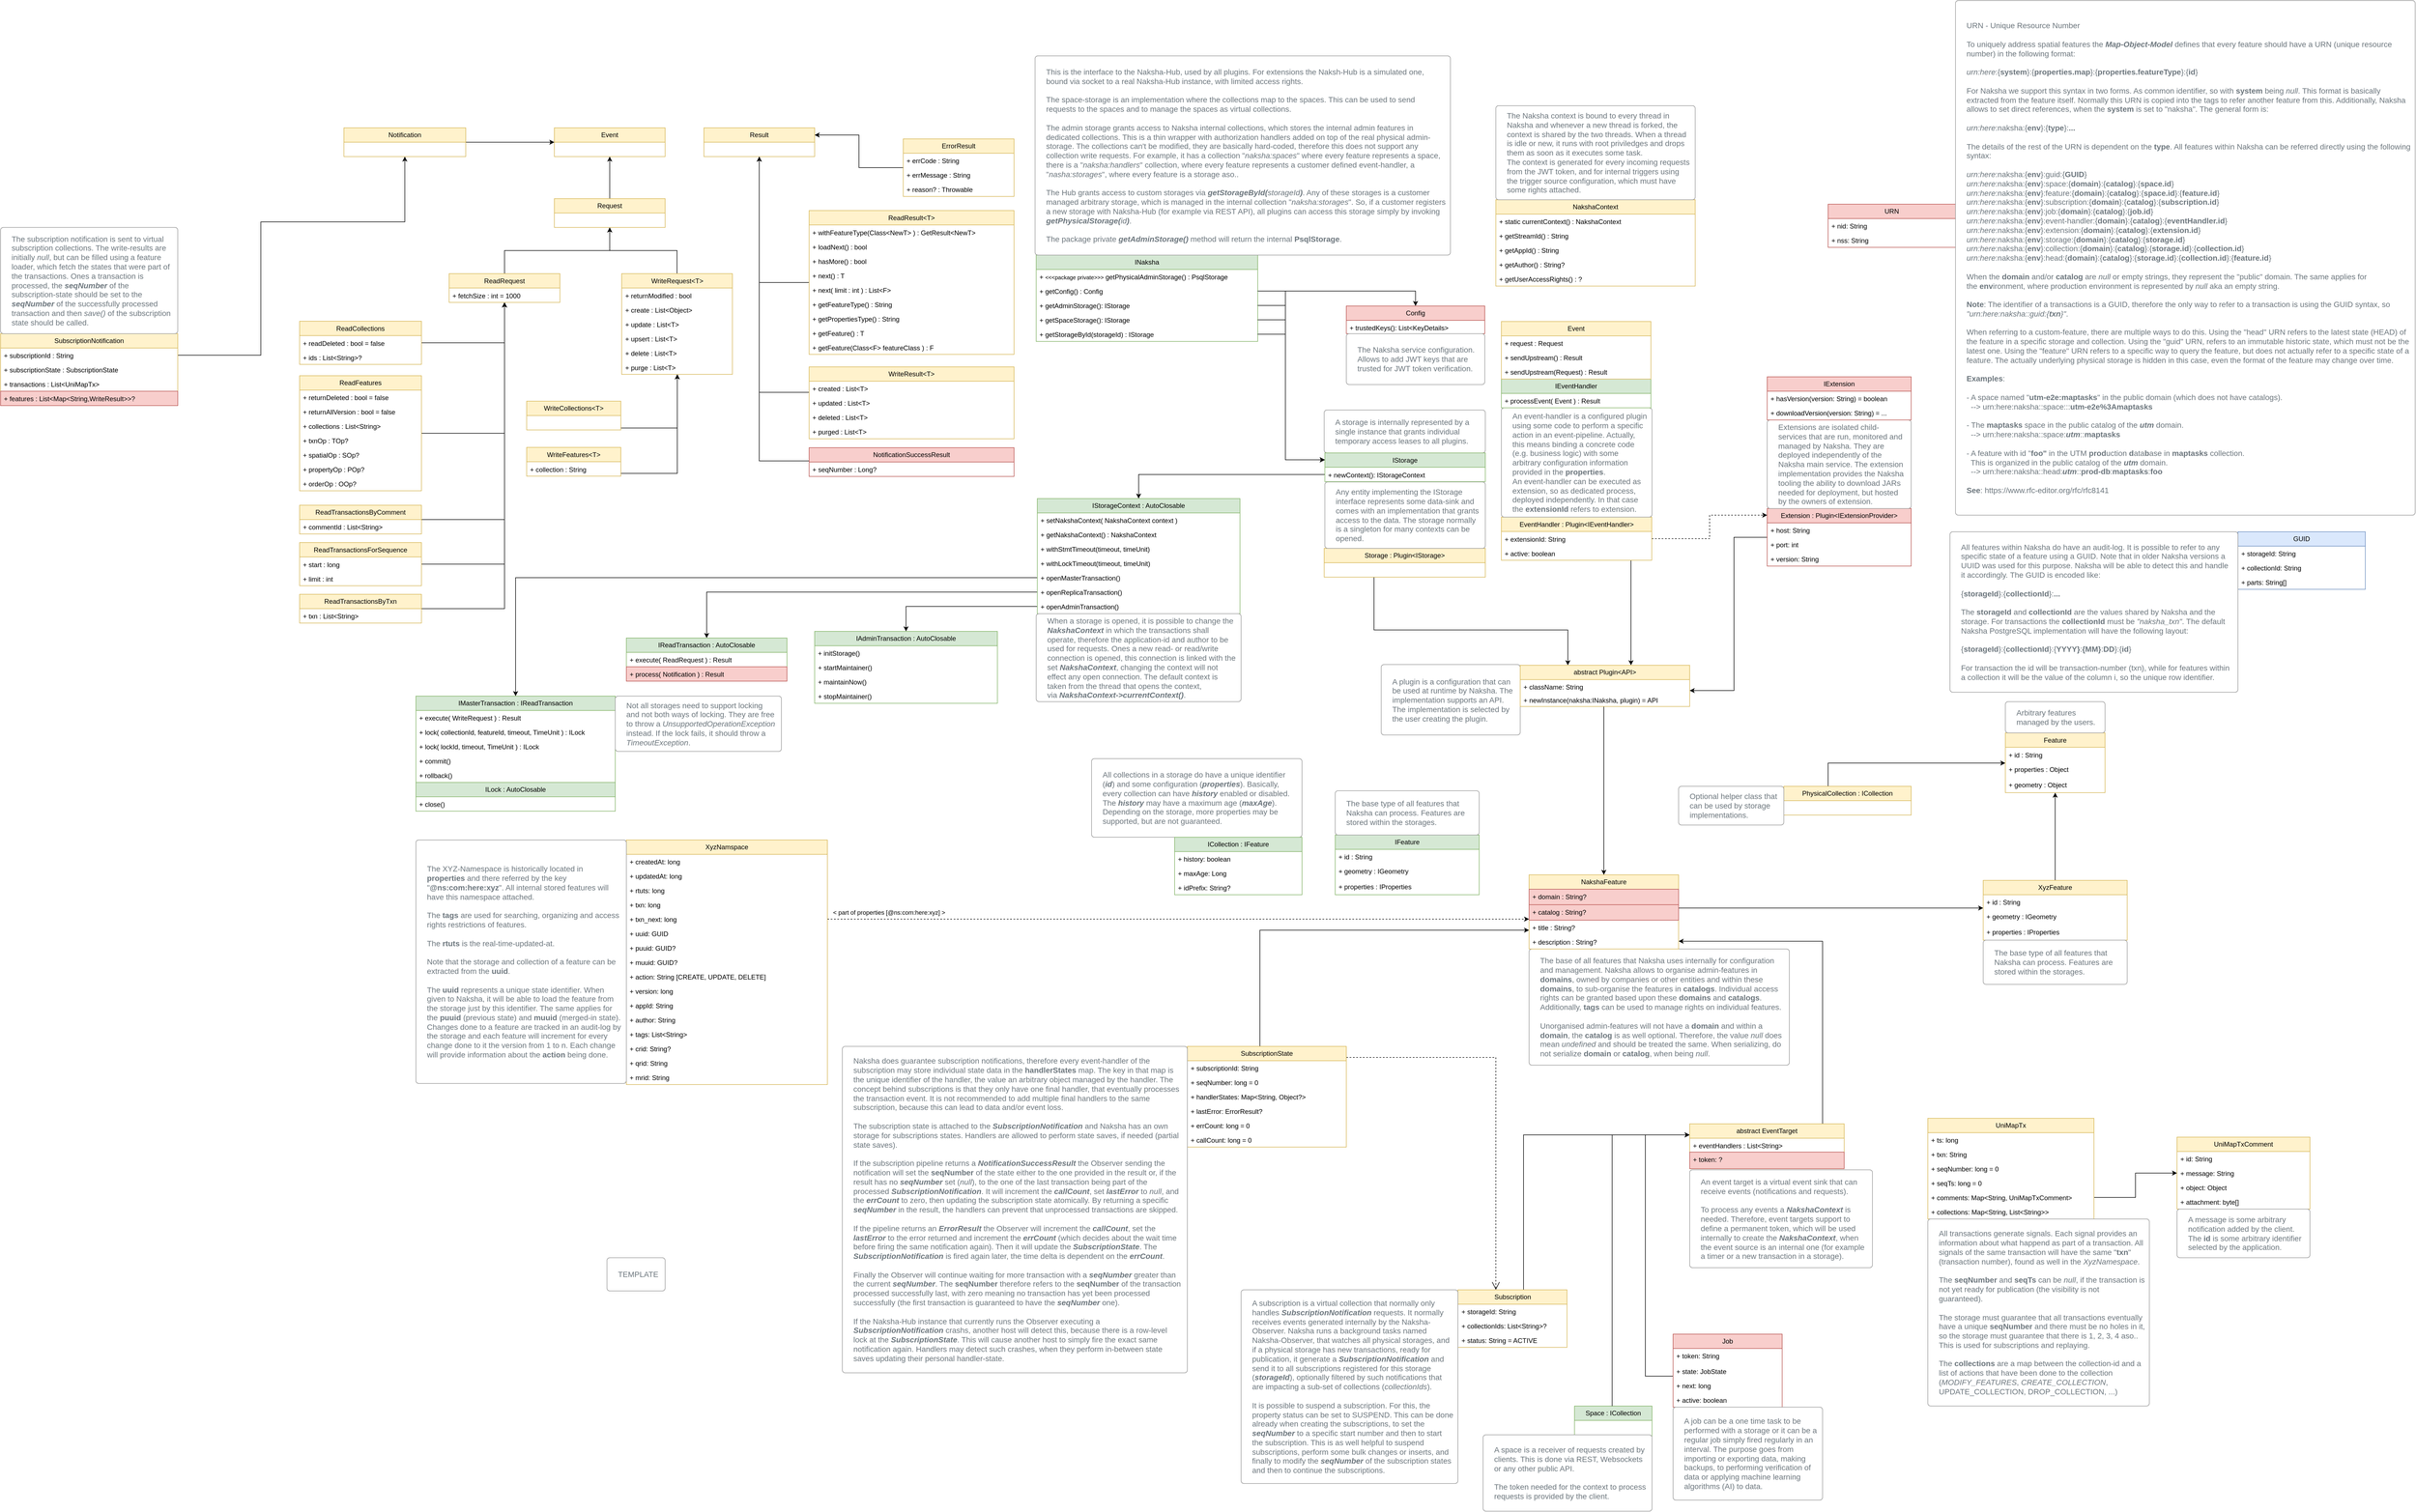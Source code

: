 <mxfile version="22.0.0" type="device">
  <diagram name="Page-1" id="c7558073-3199-34d8-9f00-42111426c3f3">
    <mxGraphModel dx="2765" dy="1527" grid="1" gridSize="10" guides="1" tooltips="1" connect="1" arrows="1" fold="1" page="1" pageScale="1" pageWidth="4681" pageHeight="3300" background="none" math="0" shadow="0">
      <root>
        <mxCell id="0" />
        <mxCell id="1" parent="0" />
        <mxCell id="1qYccRmLHqD2nOXxJYSw-157" style="edgeStyle=orthogonalEdgeStyle;rounded=0;orthogonalLoop=1;jettySize=auto;html=1;" parent="1" source="1qYccRmLHqD2nOXxJYSw-96" target="1qYccRmLHqD2nOXxJYSw-265" edge="1">
          <mxGeometry relative="1" as="geometry">
            <mxPoint x="2560" y="1437.5" as="sourcePoint" />
            <mxPoint x="2921.947" y="1602.638" as="targetPoint" />
            <Array as="points">
              <mxPoint x="2560" y="1497.5" />
              <mxPoint x="2910" y="1497.5" />
            </Array>
          </mxGeometry>
        </mxCell>
        <mxCell id="1qYccRmLHqD2nOXxJYSw-158" style="edgeStyle=orthogonalEdgeStyle;rounded=0;orthogonalLoop=1;jettySize=auto;html=1;" parent="1" source="1qYccRmLHqD2nOXxJYSw-122" target="1qYccRmLHqD2nOXxJYSw-265" edge="1">
          <mxGeometry relative="1" as="geometry">
            <mxPoint x="2990.966" y="1577.5" as="targetPoint" />
            <mxPoint x="2924.936" y="1471.89" as="sourcePoint" />
            <Array as="points">
              <mxPoint x="3024" y="1440" />
              <mxPoint x="3024" y="1440" />
            </Array>
          </mxGeometry>
        </mxCell>
        <mxCell id="1qYccRmLHqD2nOXxJYSw-233" style="edgeStyle=orthogonalEdgeStyle;rounded=0;orthogonalLoop=1;jettySize=auto;html=1;" parent="1" source="1qYccRmLHqD2nOXxJYSw-134" target="1qYccRmLHqD2nOXxJYSw-265" edge="1">
          <mxGeometry relative="1" as="geometry">
            <mxPoint x="3060" y="1607.466" as="targetPoint" />
            <Array as="points">
              <mxPoint x="3210" y="1330" />
              <mxPoint x="3210" y="1607" />
            </Array>
          </mxGeometry>
        </mxCell>
        <mxCell id="1qYccRmLHqD2nOXxJYSw-202" value="TEMPLATE" style="html=1;shadow=0;dashed=0;shape=mxgraph.bootstrap.rrect;rSize=5;strokeColor=#999999;strokeWidth=1;fillColor=#FFFFFF;fontColor=#6C767D;whiteSpace=wrap;align=left;verticalAlign=middle;spacingLeft=10;fontSize=14;spacing=10;" parent="1" vertex="1">
          <mxGeometry x="1175" y="2632" width="105" height="60" as="geometry" />
        </mxCell>
        <mxCell id="1qYccRmLHqD2nOXxJYSw-311" value="" style="endArrow=open;endFill=1;endSize=12;html=1;rounded=0;edgeStyle=orthogonalEdgeStyle;dashed=1;" parent="1" source="1qYccRmLHqD2nOXxJYSw-210" target="1qYccRmLHqD2nOXxJYSw-130" edge="1">
          <mxGeometry width="160" relative="1" as="geometry">
            <mxPoint x="2657" y="2297" as="sourcePoint" />
            <mxPoint x="2500" y="2380" as="targetPoint" />
            <Array as="points">
              <mxPoint x="2780" y="2270" />
            </Array>
          </mxGeometry>
        </mxCell>
        <mxCell id="ocHGO5GNn9pmyrgSXm_p-46" style="edgeStyle=orthogonalEdgeStyle;rounded=0;orthogonalLoop=1;jettySize=auto;html=1;" parent="1" source="1qYccRmLHqD2nOXxJYSw-210" target="1qYccRmLHqD2nOXxJYSw-100" edge="1">
          <mxGeometry relative="1" as="geometry">
            <Array as="points">
              <mxPoint x="2354" y="2040" />
            </Array>
          </mxGeometry>
        </mxCell>
        <mxCell id="ocHGO5GNn9pmyrgSXm_p-51" style="edgeStyle=orthogonalEdgeStyle;rounded=0;orthogonalLoop=1;jettySize=auto;html=1;dashed=1;" parent="1" source="1qYccRmLHqD2nOXxJYSw-123" target="1qYccRmLHqD2nOXxJYSw-134" edge="1">
          <mxGeometry relative="1" as="geometry">
            <Array as="points">
              <mxPoint x="3166" y="1333" />
              <mxPoint x="3166" y="1290" />
            </Array>
          </mxGeometry>
        </mxCell>
        <mxCell id="veuHkW8nXqJATqobilVs-11" style="edgeStyle=orthogonalEdgeStyle;rounded=0;orthogonalLoop=1;jettySize=auto;html=1;" parent="1" source="1qYccRmLHqD2nOXxJYSw-108" target="1qYccRmLHqD2nOXxJYSw-100" edge="1">
          <mxGeometry relative="1" as="geometry">
            <Array as="points">
              <mxPoint x="3370" y="2060" />
            </Array>
          </mxGeometry>
        </mxCell>
        <mxCell id="veuHkW8nXqJATqobilVs-12" value="" style="group" parent="1" vertex="1" connectable="0">
          <mxGeometry x="2790" y="940" width="272" height="431.5" as="geometry" />
        </mxCell>
        <mxCell id="1qYccRmLHqD2nOXxJYSw-122" value="EventHandler : Plugin&amp;lt;IEventHandler&amp;gt;" style="swimlane;fontStyle=0;childLayout=stackLayout;horizontal=1;startSize=26;fillColor=#fff2cc;horizontalStack=0;resizeParent=1;resizeParentMax=0;resizeLast=0;collapsible=1;marginBottom=0;whiteSpace=wrap;html=1;strokeColor=#d6b656;" parent="veuHkW8nXqJATqobilVs-12" vertex="1">
          <mxGeometry y="353.5" width="271.5" height="78" as="geometry" />
        </mxCell>
        <mxCell id="1qYccRmLHqD2nOXxJYSw-123" value="+ extensionId: String" style="text;strokeColor=none;fillColor=none;align=left;verticalAlign=top;spacingLeft=4;spacingRight=4;overflow=hidden;rotatable=0;points=[[0,0.5],[1,0.5]];portConstraint=eastwest;whiteSpace=wrap;html=1;" parent="1qYccRmLHqD2nOXxJYSw-122" vertex="1">
          <mxGeometry y="26" width="271.5" height="26" as="geometry" />
        </mxCell>
        <mxCell id="1qYccRmLHqD2nOXxJYSw-124" value="+ active: boolean" style="text;strokeColor=none;fillColor=none;align=left;verticalAlign=top;spacingLeft=4;spacingRight=4;overflow=hidden;rotatable=0;points=[[0,0.5],[1,0.5]];portConstraint=eastwest;whiteSpace=wrap;html=1;" parent="1qYccRmLHqD2nOXxJYSw-122" vertex="1">
          <mxGeometry y="52" width="271.5" height="26" as="geometry" />
        </mxCell>
        <mxCell id="1qYccRmLHqD2nOXxJYSw-209" value="An event-handler is a configured plugin using some code to perform a specific action in an event-pipeline. Actually, this means binding a concrete code (e.g. business logic) with some arbitrary configuration information provided in the &lt;b&gt;properties&lt;/b&gt;.&lt;br&gt;An event-handler can be executed as extension, so as dedicated process, deployed independently. In that case the &lt;b&gt;extensionId&lt;/b&gt; refers to extension." style="html=1;shadow=0;dashed=0;shape=mxgraph.bootstrap.rrect;rSize=5;strokeColor=#999999;strokeWidth=1;fillColor=#FFFFFF;fontColor=#6C767D;whiteSpace=wrap;align=left;verticalAlign=middle;spacingLeft=10;fontSize=14;spacing=10;" parent="veuHkW8nXqJATqobilVs-12" vertex="1">
          <mxGeometry y="156" width="272" height="197.5" as="geometry" />
        </mxCell>
        <mxCell id="1qYccRmLHqD2nOXxJYSw-235" value="&lt;span style=&quot;border-color: var(--border-color);&quot;&gt;IEventHandler&lt;/span&gt;" style="swimlane;fontStyle=0;childLayout=stackLayout;horizontal=1;startSize=26;fillColor=#d5e8d4;horizontalStack=0;resizeParent=1;resizeParentMax=0;resizeLast=0;collapsible=1;marginBottom=0;whiteSpace=wrap;html=1;strokeColor=#82b366;" parent="veuHkW8nXqJATqobilVs-12" vertex="1">
          <mxGeometry y="104" width="270" height="52" as="geometry" />
        </mxCell>
        <mxCell id="1qYccRmLHqD2nOXxJYSw-236" value="+ processEvent( Event ) : Result" style="text;strokeColor=none;fillColor=none;align=left;verticalAlign=top;spacingLeft=4;spacingRight=4;overflow=hidden;rotatable=0;points=[[0,0.5],[1,0.5]];portConstraint=eastwest;whiteSpace=wrap;html=1;" parent="1qYccRmLHqD2nOXxJYSw-235" vertex="1">
          <mxGeometry y="26" width="270" height="26" as="geometry" />
        </mxCell>
        <mxCell id="1qYccRmLHqD2nOXxJYSw-270" value="&lt;span style=&quot;border-color: var(--border-color);&quot;&gt;Event&lt;/span&gt;" style="swimlane;fontStyle=0;childLayout=stackLayout;horizontal=1;startSize=26;fillColor=#fff2cc;horizontalStack=0;resizeParent=1;resizeParentMax=0;resizeLast=0;collapsible=1;marginBottom=0;whiteSpace=wrap;html=1;strokeColor=#d6b656;" parent="veuHkW8nXqJATqobilVs-12" vertex="1">
          <mxGeometry width="270" height="104" as="geometry" />
        </mxCell>
        <mxCell id="1qYccRmLHqD2nOXxJYSw-272" value="+ request : Request" style="text;strokeColor=none;fillColor=none;align=left;verticalAlign=top;spacingLeft=4;spacingRight=4;overflow=hidden;rotatable=0;points=[[0,0.5],[1,0.5]];portConstraint=eastwest;whiteSpace=wrap;html=1;" parent="1qYccRmLHqD2nOXxJYSw-270" vertex="1">
          <mxGeometry y="26" width="270" height="26" as="geometry" />
        </mxCell>
        <mxCell id="1qYccRmLHqD2nOXxJYSw-271" value="+ sendUpstream() : Result" style="text;strokeColor=none;fillColor=none;align=left;verticalAlign=top;spacingLeft=4;spacingRight=4;overflow=hidden;rotatable=0;points=[[0,0.5],[1,0.5]];portConstraint=eastwest;whiteSpace=wrap;html=1;" parent="1qYccRmLHqD2nOXxJYSw-270" vertex="1">
          <mxGeometry y="52" width="270" height="26" as="geometry" />
        </mxCell>
        <mxCell id="1qYccRmLHqD2nOXxJYSw-273" value="+ sendUpstream(Request) : Result" style="text;strokeColor=none;fillColor=none;align=left;verticalAlign=top;spacingLeft=4;spacingRight=4;overflow=hidden;rotatable=0;points=[[0,0.5],[1,0.5]];portConstraint=eastwest;whiteSpace=wrap;html=1;" parent="1qYccRmLHqD2nOXxJYSw-270" vertex="1">
          <mxGeometry y="78" width="270" height="26" as="geometry" />
        </mxCell>
        <mxCell id="veuHkW8nXqJATqobilVs-15" style="edgeStyle=orthogonalEdgeStyle;rounded=0;orthogonalLoop=1;jettySize=auto;html=1;" parent="1" source="veuHkW8nXqJATqobilVs-14" target="ocHGO5GNn9pmyrgSXm_p-52" edge="1">
          <mxGeometry relative="1" as="geometry" />
        </mxCell>
        <mxCell id="veuHkW8nXqJATqobilVs-28" style="edgeStyle=orthogonalEdgeStyle;rounded=0;orthogonalLoop=1;jettySize=auto;html=1;dashed=1;" parent="1" source="veuHkW8nXqJATqobilVs-16" target="1qYccRmLHqD2nOXxJYSw-100" edge="1">
          <mxGeometry relative="1" as="geometry">
            <Array as="points">
              <mxPoint x="2250" y="2020" />
              <mxPoint x="2250" y="2020" />
            </Array>
          </mxGeometry>
        </mxCell>
        <mxCell id="bkxJdcmxccUSYZqPa4WW-68" value="&amp;lt; part of properties [@ns:com:here:xyz] &amp;gt;" style="edgeLabel;html=1;align=center;verticalAlign=middle;resizable=0;points=[];" parent="veuHkW8nXqJATqobilVs-28" vertex="1" connectable="0">
          <mxGeometry x="-0.532" y="3" relative="1" as="geometry">
            <mxPoint x="-186" y="-9" as="offset" />
          </mxGeometry>
        </mxCell>
        <mxCell id="veuHkW8nXqJATqobilVs-30" value="" style="group" parent="1" vertex="1" connectable="0">
          <mxGeometry x="3270" y="1040" width="260" height="342" as="geometry" />
        </mxCell>
        <mxCell id="1qYccRmLHqD2nOXxJYSw-134" value="Extension : Plugin&amp;lt;IExtensionProvider&amp;gt;" style="swimlane;fontStyle=0;childLayout=stackLayout;horizontal=1;startSize=26;fillColor=#f8cecc;horizontalStack=0;resizeParent=1;resizeParentMax=0;resizeLast=0;collapsible=1;marginBottom=0;whiteSpace=wrap;html=1;strokeColor=#b85450;" parent="veuHkW8nXqJATqobilVs-30" vertex="1">
          <mxGeometry y="238" width="260" height="104" as="geometry" />
        </mxCell>
        <mxCell id="1qYccRmLHqD2nOXxJYSw-257" value="+ host: String" style="text;strokeColor=none;fillColor=none;align=left;verticalAlign=top;spacingLeft=4;spacingRight=4;overflow=hidden;rotatable=0;points=[[0,0.5],[1,0.5]];portConstraint=eastwest;whiteSpace=wrap;html=1;" parent="1qYccRmLHqD2nOXxJYSw-134" vertex="1">
          <mxGeometry y="26" width="260" height="26" as="geometry" />
        </mxCell>
        <mxCell id="1qYccRmLHqD2nOXxJYSw-255" value="+ port: int" style="text;strokeColor=none;fillColor=none;align=left;verticalAlign=top;spacingLeft=4;spacingRight=4;overflow=hidden;rotatable=0;points=[[0,0.5],[1,0.5]];portConstraint=eastwest;whiteSpace=wrap;html=1;" parent="1qYccRmLHqD2nOXxJYSw-134" vertex="1">
          <mxGeometry y="52" width="260" height="26" as="geometry" />
        </mxCell>
        <mxCell id="veuHkW8nXqJATqobilVs-13" value="+ version: String" style="text;strokeColor=none;fillColor=none;align=left;verticalAlign=top;spacingLeft=4;spacingRight=4;overflow=hidden;rotatable=0;points=[[0,0.5],[1,0.5]];portConstraint=eastwest;whiteSpace=wrap;html=1;" parent="1qYccRmLHqD2nOXxJYSw-134" vertex="1">
          <mxGeometry y="78" width="260" height="26" as="geometry" />
        </mxCell>
        <mxCell id="1qYccRmLHqD2nOXxJYSw-246" value="Extensions are isolated child-services that are run, monitored and managed by Naksha. They are deployed independently of the Naksha main service. The extension implementation provides the Naksha tooling the ability to download JARs needed for deployment, but hosted by the owners of extension." style="html=1;shadow=0;dashed=0;shape=mxgraph.bootstrap.rrect;rSize=5;strokeColor=#999999;strokeWidth=1;fillColor=#FFFFFF;fontColor=#6C767D;whiteSpace=wrap;align=left;verticalAlign=middle;spacingLeft=10;fontSize=14;spacing=10;" parent="veuHkW8nXqJATqobilVs-30" vertex="1">
          <mxGeometry y="78" width="260" height="160" as="geometry" />
        </mxCell>
        <mxCell id="1qYccRmLHqD2nOXxJYSw-247" value="&lt;span style=&quot;border-color: var(--border-color);&quot;&gt;IExtension&lt;br&gt;&lt;/span&gt;" style="swimlane;fontStyle=0;childLayout=stackLayout;horizontal=1;startSize=26;fillColor=#f8cecc;horizontalStack=0;resizeParent=1;resizeParentMax=0;resizeLast=0;collapsible=1;marginBottom=0;whiteSpace=wrap;html=1;strokeColor=#b85450;" parent="veuHkW8nXqJATqobilVs-30" vertex="1">
          <mxGeometry width="260" height="78" as="geometry" />
        </mxCell>
        <mxCell id="1qYccRmLHqD2nOXxJYSw-248" value="+ hasVersion(version: String) = boolean" style="text;strokeColor=none;fillColor=none;align=left;verticalAlign=top;spacingLeft=4;spacingRight=4;overflow=hidden;rotatable=0;points=[[0,0.5],[1,0.5]];portConstraint=eastwest;whiteSpace=wrap;html=1;" parent="1qYccRmLHqD2nOXxJYSw-247" vertex="1">
          <mxGeometry y="26" width="260" height="26" as="geometry" />
        </mxCell>
        <mxCell id="1qYccRmLHqD2nOXxJYSw-249" value="+ downloadVersion(version: String) = ..." style="text;strokeColor=none;fillColor=none;align=left;verticalAlign=top;spacingLeft=4;spacingRight=4;overflow=hidden;rotatable=0;points=[[0,0.5],[1,0.5]];portConstraint=eastwest;whiteSpace=wrap;html=1;" parent="1qYccRmLHqD2nOXxJYSw-247" vertex="1">
          <mxGeometry y="52" width="260" height="26" as="geometry" />
        </mxCell>
        <mxCell id="veuHkW8nXqJATqobilVs-87" style="edgeStyle=orthogonalEdgeStyle;rounded=0;orthogonalLoop=1;jettySize=auto;html=1;" parent="1" source="1qYccRmLHqD2nOXxJYSw-265" target="1qYccRmLHqD2nOXxJYSw-100" edge="1">
          <mxGeometry relative="1" as="geometry">
            <Array as="points">
              <mxPoint x="2975" y="1720" />
              <mxPoint x="2975" y="1720" />
            </Array>
          </mxGeometry>
        </mxCell>
        <mxCell id="veuHkW8nXqJATqobilVs-119" value="" style="group" parent="1" vertex="1" connectable="0">
          <mxGeometry x="2490" y="1788" width="260" height="188" as="geometry" />
        </mxCell>
        <mxCell id="veuHkW8nXqJATqobilVs-106" value="IFeature" style="swimlane;fontStyle=0;childLayout=stackLayout;horizontal=1;startSize=26;fillColor=#d5e8d4;horizontalStack=0;resizeParent=1;resizeParentMax=0;resizeLast=0;collapsible=1;marginBottom=0;whiteSpace=wrap;html=1;strokeColor=#82b366;" parent="veuHkW8nXqJATqobilVs-119" vertex="1">
          <mxGeometry y="80" width="260" height="108" as="geometry" />
        </mxCell>
        <mxCell id="veuHkW8nXqJATqobilVs-107" value="+ id : String" style="text;strokeColor=none;fillColor=none;align=left;verticalAlign=top;spacingLeft=4;spacingRight=4;overflow=hidden;rotatable=0;points=[[0,0.5],[1,0.5]];portConstraint=eastwest;whiteSpace=wrap;html=1;" parent="veuHkW8nXqJATqobilVs-106" vertex="1">
          <mxGeometry y="26" width="260" height="26" as="geometry" />
        </mxCell>
        <mxCell id="veuHkW8nXqJATqobilVs-108" value="+ geometry : IGeometry" style="text;strokeColor=none;fillColor=none;align=left;verticalAlign=top;spacingLeft=4;spacingRight=4;overflow=hidden;rotatable=0;points=[[0,0.5],[1,0.5]];portConstraint=eastwest;whiteSpace=wrap;html=1;" parent="veuHkW8nXqJATqobilVs-106" vertex="1">
          <mxGeometry y="52" width="260" height="28" as="geometry" />
        </mxCell>
        <mxCell id="veuHkW8nXqJATqobilVs-109" value="+ properties : IProperties" style="text;strokeColor=none;fillColor=none;align=left;verticalAlign=top;spacingLeft=4;spacingRight=4;overflow=hidden;rotatable=0;points=[[0,0.5],[1,0.5]];portConstraint=eastwest;whiteSpace=wrap;html=1;" parent="veuHkW8nXqJATqobilVs-106" vertex="1">
          <mxGeometry y="80" width="260" height="28" as="geometry" />
        </mxCell>
        <mxCell id="veuHkW8nXqJATqobilVs-113" value="The base type of all features that Naksha can process. Features are stored within the storages." style="html=1;shadow=0;dashed=0;shape=mxgraph.bootstrap.rrect;rSize=5;strokeColor=#999999;strokeWidth=1;fillColor=#FFFFFF;fontColor=#6C767D;whiteSpace=wrap;align=left;verticalAlign=middle;spacingLeft=10;fontSize=14;spacing=10;" parent="veuHkW8nXqJATqobilVs-119" vertex="1">
          <mxGeometry width="260" height="80" as="geometry" />
        </mxCell>
        <mxCell id="veuHkW8nXqJATqobilVs-130" value="" style="group" parent="1" vertex="1" connectable="0">
          <mxGeometry x="2757" y="2900" width="305" height="190" as="geometry" />
        </mxCell>
        <mxCell id="1qYccRmLHqD2nOXxJYSw-118" value="Space : ICollection" style="swimlane;fontStyle=0;childLayout=stackLayout;horizontal=1;startSize=26;fillColor=#d5e8d4;horizontalStack=0;resizeParent=1;resizeParentMax=0;resizeLast=0;collapsible=1;marginBottom=0;whiteSpace=wrap;html=1;strokeColor=#82b366;" parent="veuHkW8nXqJATqobilVs-130" vertex="1">
          <mxGeometry x="165" width="140" height="54" as="geometry" />
        </mxCell>
        <mxCell id="ocHGO5GNn9pmyrgSXm_p-14" value="A space is a receiver of requests created by clients. This is done via REST, Websockets or any other public API.&lt;br&gt;&lt;br&gt;The token needed for the context to process requests is provided by the client." style="html=1;shadow=0;dashed=0;shape=mxgraph.bootstrap.rrect;rSize=5;strokeColor=#999999;strokeWidth=1;fillColor=#FFFFFF;fontColor=#6C767D;whiteSpace=wrap;align=left;verticalAlign=middle;spacingLeft=10;fontSize=14;spacing=10;" parent="veuHkW8nXqJATqobilVs-130" vertex="1">
          <mxGeometry y="52" width="305" height="138" as="geometry" />
        </mxCell>
        <mxCell id="veuHkW8nXqJATqobilVs-143" value="" style="group" parent="1" vertex="1" connectable="0">
          <mxGeometry x="830" y="1877" width="743" height="442" as="geometry" />
        </mxCell>
        <mxCell id="ji72XSmRw8APm09SylYo-48" value="" style="group" vertex="1" connectable="0" parent="veuHkW8nXqJATqobilVs-143">
          <mxGeometry width="743" height="442" as="geometry" />
        </mxCell>
        <mxCell id="veuHkW8nXqJATqobilVs-16" value="XyzNamspace" style="swimlane;fontStyle=0;childLayout=stackLayout;horizontal=1;startSize=26;fillColor=#fff2cc;horizontalStack=0;resizeParent=1;resizeParentMax=0;resizeLast=0;collapsible=1;marginBottom=0;whiteSpace=wrap;html=1;movable=1;resizable=1;rotatable=1;deletable=1;editable=1;locked=0;connectable=1;strokeColor=#d6b656;" parent="ji72XSmRw8APm09SylYo-48" vertex="1">
          <mxGeometry x="380" width="363" height="442" as="geometry" />
        </mxCell>
        <mxCell id="veuHkW8nXqJATqobilVs-39" value="+ createdAt: long" style="text;strokeColor=none;fillColor=none;align=left;verticalAlign=top;spacingLeft=4;spacingRight=4;overflow=hidden;rotatable=1;points=[[0,0.5],[1,0.5]];portConstraint=eastwest;whiteSpace=wrap;html=1;movable=1;resizable=1;deletable=1;editable=1;locked=0;connectable=1;" parent="veuHkW8nXqJATqobilVs-16" vertex="1">
          <mxGeometry y="26" width="363" height="26" as="geometry" />
        </mxCell>
        <mxCell id="veuHkW8nXqJATqobilVs-40" value="+ updatedAt: long" style="text;strokeColor=none;fillColor=none;align=left;verticalAlign=top;spacingLeft=4;spacingRight=4;overflow=hidden;rotatable=1;points=[[0,0.5],[1,0.5]];portConstraint=eastwest;whiteSpace=wrap;html=1;movable=1;resizable=1;deletable=1;editable=1;locked=0;connectable=1;" parent="veuHkW8nXqJATqobilVs-16" vertex="1">
          <mxGeometry y="52" width="363" height="26" as="geometry" />
        </mxCell>
        <mxCell id="veuHkW8nXqJATqobilVs-53" value="+ rtuts: long" style="text;strokeColor=none;fillColor=none;align=left;verticalAlign=top;spacingLeft=4;spacingRight=4;overflow=hidden;rotatable=1;points=[[0,0.5],[1,0.5]];portConstraint=eastwest;whiteSpace=wrap;html=1;movable=1;resizable=1;deletable=1;editable=1;locked=0;connectable=1;" parent="veuHkW8nXqJATqobilVs-16" vertex="1">
          <mxGeometry y="78" width="363" height="26" as="geometry" />
        </mxCell>
        <mxCell id="veuHkW8nXqJATqobilVs-43" value="+ txn: long" style="text;strokeColor=none;fillColor=none;align=left;verticalAlign=top;spacingLeft=4;spacingRight=4;overflow=hidden;rotatable=1;points=[[0,0.5],[1,0.5]];portConstraint=eastwest;whiteSpace=wrap;html=1;movable=1;resizable=1;deletable=1;editable=1;locked=0;connectable=1;" parent="veuHkW8nXqJATqobilVs-16" vertex="1">
          <mxGeometry y="104" width="363" height="26" as="geometry" />
        </mxCell>
        <mxCell id="2r80sXf8cgRXmCBXb2kK-288" value="+ txn_next: long" style="text;strokeColor=none;fillColor=none;align=left;verticalAlign=top;spacingLeft=4;spacingRight=4;overflow=hidden;rotatable=1;points=[[0,0.5],[1,0.5]];portConstraint=eastwest;whiteSpace=wrap;html=1;movable=1;resizable=1;deletable=1;editable=1;locked=0;connectable=1;" parent="veuHkW8nXqJATqobilVs-16" vertex="1">
          <mxGeometry y="130" width="363" height="26" as="geometry" />
        </mxCell>
        <mxCell id="veuHkW8nXqJATqobilVs-44" value="+ uuid: GUID" style="text;strokeColor=none;fillColor=none;align=left;verticalAlign=top;spacingLeft=4;spacingRight=4;overflow=hidden;rotatable=1;points=[[0,0.5],[1,0.5]];portConstraint=eastwest;whiteSpace=wrap;html=1;movable=1;resizable=1;deletable=1;editable=1;locked=0;connectable=1;" parent="veuHkW8nXqJATqobilVs-16" vertex="1">
          <mxGeometry y="156" width="363" height="26" as="geometry" />
        </mxCell>
        <mxCell id="veuHkW8nXqJATqobilVs-45" value="+ puuid: GUID?" style="text;strokeColor=none;fillColor=none;align=left;verticalAlign=top;spacingLeft=4;spacingRight=4;overflow=hidden;rotatable=1;points=[[0,0.5],[1,0.5]];portConstraint=eastwest;whiteSpace=wrap;html=1;movable=1;resizable=1;deletable=1;editable=1;locked=0;connectable=1;" parent="veuHkW8nXqJATqobilVs-16" vertex="1">
          <mxGeometry y="182" width="363" height="26" as="geometry" />
        </mxCell>
        <mxCell id="veuHkW8nXqJATqobilVs-46" value="+ muuid: GUID?" style="text;strokeColor=none;fillColor=none;align=left;verticalAlign=top;spacingLeft=4;spacingRight=4;overflow=hidden;rotatable=1;points=[[0,0.5],[1,0.5]];portConstraint=eastwest;whiteSpace=wrap;html=1;movable=1;resizable=1;deletable=1;editable=1;locked=0;connectable=1;" parent="veuHkW8nXqJATqobilVs-16" vertex="1">
          <mxGeometry y="208" width="363" height="26" as="geometry" />
        </mxCell>
        <mxCell id="veuHkW8nXqJATqobilVs-47" value="+ action: String [CREATE, UPDATE, DELETE]" style="text;strokeColor=none;fillColor=none;align=left;verticalAlign=top;spacingLeft=4;spacingRight=4;overflow=hidden;rotatable=1;points=[[0,0.5],[1,0.5]];portConstraint=eastwest;whiteSpace=wrap;html=1;movable=1;resizable=1;deletable=1;editable=1;locked=0;connectable=1;" parent="veuHkW8nXqJATqobilVs-16" vertex="1">
          <mxGeometry y="234" width="363" height="26" as="geometry" />
        </mxCell>
        <mxCell id="veuHkW8nXqJATqobilVs-48" value="+ version: long" style="text;strokeColor=none;fillColor=none;align=left;verticalAlign=top;spacingLeft=4;spacingRight=4;overflow=hidden;rotatable=1;points=[[0,0.5],[1,0.5]];portConstraint=eastwest;whiteSpace=wrap;html=1;movable=1;resizable=1;deletable=1;editable=1;locked=0;connectable=1;" parent="veuHkW8nXqJATqobilVs-16" vertex="1">
          <mxGeometry y="260" width="363" height="26" as="geometry" />
        </mxCell>
        <mxCell id="veuHkW8nXqJATqobilVs-49" value="+ appId: String" style="text;strokeColor=none;fillColor=none;align=left;verticalAlign=top;spacingLeft=4;spacingRight=4;overflow=hidden;rotatable=1;points=[[0,0.5],[1,0.5]];portConstraint=eastwest;whiteSpace=wrap;html=1;movable=1;resizable=1;deletable=1;editable=1;locked=0;connectable=1;" parent="veuHkW8nXqJATqobilVs-16" vertex="1">
          <mxGeometry y="286" width="363" height="26" as="geometry" />
        </mxCell>
        <mxCell id="veuHkW8nXqJATqobilVs-50" value="+ author: String" style="text;strokeColor=none;fillColor=none;align=left;verticalAlign=top;spacingLeft=4;spacingRight=4;overflow=hidden;rotatable=1;points=[[0,0.5],[1,0.5]];portConstraint=eastwest;whiteSpace=wrap;html=1;movable=1;resizable=1;deletable=1;editable=1;locked=0;connectable=1;" parent="veuHkW8nXqJATqobilVs-16" vertex="1">
          <mxGeometry y="312" width="363" height="26" as="geometry" />
        </mxCell>
        <mxCell id="veuHkW8nXqJATqobilVs-22" value="+ tags: List&amp;lt;String&amp;gt;" style="text;strokeColor=none;fillColor=none;align=left;verticalAlign=top;spacingLeft=4;spacingRight=4;overflow=hidden;rotatable=1;points=[[0,0.5],[1,0.5]];portConstraint=eastwest;whiteSpace=wrap;html=1;movable=1;resizable=1;deletable=1;editable=1;locked=0;connectable=1;" parent="veuHkW8nXqJATqobilVs-16" vertex="1">
          <mxGeometry y="338" width="363" height="26" as="geometry" />
        </mxCell>
        <mxCell id="2r80sXf8cgRXmCBXb2kK-289" value="+ crid: String?" style="text;strokeColor=none;fillColor=none;align=left;verticalAlign=top;spacingLeft=4;spacingRight=4;overflow=hidden;rotatable=1;points=[[0,0.5],[1,0.5]];portConstraint=eastwest;whiteSpace=wrap;html=1;movable=1;resizable=1;deletable=1;editable=1;locked=0;connectable=1;" parent="veuHkW8nXqJATqobilVs-16" vertex="1">
          <mxGeometry y="364" width="363" height="26" as="geometry" />
        </mxCell>
        <mxCell id="2r80sXf8cgRXmCBXb2kK-309" value="+ qrid: String" style="text;strokeColor=none;fillColor=none;align=left;verticalAlign=top;spacingLeft=4;spacingRight=4;overflow=hidden;rotatable=1;points=[[0,0.5],[1,0.5]];portConstraint=eastwest;whiteSpace=wrap;html=1;movable=1;resizable=1;deletable=1;editable=1;locked=0;connectable=1;" parent="veuHkW8nXqJATqobilVs-16" vertex="1">
          <mxGeometry y="390" width="363" height="26" as="geometry" />
        </mxCell>
        <mxCell id="2r80sXf8cgRXmCBXb2kK-290" value="+ mrid: String" style="text;strokeColor=none;fillColor=none;align=left;verticalAlign=top;spacingLeft=4;spacingRight=4;overflow=hidden;rotatable=1;points=[[0,0.5],[1,0.5]];portConstraint=eastwest;whiteSpace=wrap;html=1;movable=1;resizable=1;deletable=1;editable=1;locked=0;connectable=1;" parent="veuHkW8nXqJATqobilVs-16" vertex="1">
          <mxGeometry y="416" width="363" height="26" as="geometry" />
        </mxCell>
        <mxCell id="veuHkW8nXqJATqobilVs-27" value="The XYZ-Namespace is historically located in &lt;b&gt;properties &lt;/b&gt;and there referred by the key &quot;&lt;b&gt;@ns:com:here:xyz&lt;/b&gt;&quot;. All internal stored features will have this namespace attached.&lt;br&gt;&lt;br&gt;The &lt;b&gt;tags&lt;/b&gt; are used for searching, organizing and access rights restrictions of features.&lt;br&gt;&lt;br&gt;The&amp;nbsp;&lt;b style=&quot;border-color: var(--border-color);&quot;&gt;rtuts&lt;/b&gt;&amp;nbsp;is the real-time-updated-at.&lt;br style=&quot;border-color: var(--border-color);&quot;&gt;&lt;br style=&quot;border-color: var(--border-color);&quot;&gt;Note that the storage and collection of a feature can be extracted from the &lt;b&gt;uuid&lt;/b&gt;.&lt;br&gt;&lt;br&gt;The &lt;b&gt;uuid&lt;/b&gt; represents a unique state identifier. When given to Naksha, it will be able to load the feature from the storage just by this identifier. The same applies for the &lt;b&gt;puuid&lt;/b&gt; (previous state) and &lt;b&gt;muuid&lt;/b&gt; (merged-in state). Changes done to a feature are tracked in an audit-log by the storage and each feature will increment for every change done to it the version from 1 to n. Each change will provide information about the &lt;b&gt;action&lt;/b&gt; being done." style="html=1;shadow=0;dashed=0;shape=mxgraph.bootstrap.rrect;rSize=5;strokeColor=#999999;strokeWidth=1;fillColor=#FFFFFF;fontColor=#6C767D;whiteSpace=wrap;align=left;verticalAlign=middle;spacingLeft=10;fontSize=14;spacing=10;" parent="ji72XSmRw8APm09SylYo-48" vertex="1">
          <mxGeometry width="380" height="440" as="geometry" />
        </mxCell>
        <mxCell id="veuHkW8nXqJATqobilVs-150" value="" style="group" parent="1" vertex="1" connectable="0">
          <mxGeometry x="2573" y="1560" width="557" height="127.25" as="geometry" />
        </mxCell>
        <mxCell id="1qYccRmLHqD2nOXxJYSw-207" value="A plugin is a configuration that can be used at runtime by Naksha. The implementation supports an API. The implementation is selected by the user creating the plugin." style="html=1;shadow=0;dashed=0;shape=mxgraph.bootstrap.rrect;rSize=5;strokeColor=#999999;strokeWidth=1;fillColor=#FFFFFF;fontColor=#6C767D;whiteSpace=wrap;align=left;verticalAlign=middle;spacingLeft=10;fontSize=14;spacing=10;" parent="veuHkW8nXqJATqobilVs-150" vertex="1">
          <mxGeometry width="251" height="127.25" as="geometry" />
        </mxCell>
        <mxCell id="1qYccRmLHqD2nOXxJYSw-265" value="abstract Plugin&amp;lt;API&amp;gt;" style="swimlane;fontStyle=0;childLayout=stackLayout;horizontal=1;startSize=26;fillColor=#fff2cc;horizontalStack=0;resizeParent=1;resizeParentMax=0;resizeLast=0;collapsible=1;marginBottom=0;whiteSpace=wrap;html=1;strokeColor=#d6b656;" parent="veuHkW8nXqJATqobilVs-150" vertex="1">
          <mxGeometry x="251" y="1.22" width="306" height="74.533" as="geometry" />
        </mxCell>
        <mxCell id="1qYccRmLHqD2nOXxJYSw-170" value="+ className: String" style="text;strokeColor=none;fillColor=none;align=left;verticalAlign=top;spacingLeft=4;spacingRight=4;overflow=hidden;rotatable=0;points=[[0,0.5],[1,0.5]];portConstraint=eastwest;whiteSpace=wrap;html=1;" parent="1qYccRmLHqD2nOXxJYSw-265" vertex="1">
          <mxGeometry y="26" width="306" height="24.267" as="geometry" />
        </mxCell>
        <mxCell id="1qYccRmLHqD2nOXxJYSw-169" value="+ newInstance(naksha:INaksha, plugin) = API" style="text;strokeColor=none;fillColor=none;align=left;verticalAlign=top;spacingLeft=4;spacingRight=4;overflow=hidden;rotatable=0;points=[[0,0.5],[1,0.5]];portConstraint=eastwest;whiteSpace=wrap;html=1;" parent="1qYccRmLHqD2nOXxJYSw-265" vertex="1">
          <mxGeometry y="50.267" width="306" height="24.267" as="geometry" />
        </mxCell>
        <mxCell id="veuHkW8nXqJATqobilVs-58" value="URN" style="swimlane;fontStyle=0;childLayout=stackLayout;horizontal=1;startSize=26;fillColor=#f8cecc;horizontalStack=0;resizeParent=1;resizeParentMax=0;resizeLast=0;collapsible=1;marginBottom=0;whiteSpace=wrap;html=1;strokeColor=#b85450;" parent="1" vertex="1">
          <mxGeometry x="3380" y="728" width="230" height="78" as="geometry" />
        </mxCell>
        <mxCell id="veuHkW8nXqJATqobilVs-59" value="+ nid: String" style="text;strokeColor=none;fillColor=none;align=left;verticalAlign=top;spacingLeft=4;spacingRight=4;overflow=hidden;rotatable=0;points=[[0,0.5],[1,0.5]];portConstraint=eastwest;whiteSpace=wrap;html=1;" parent="veuHkW8nXqJATqobilVs-58" vertex="1">
          <mxGeometry y="26" width="230" height="26" as="geometry" />
        </mxCell>
        <mxCell id="veuHkW8nXqJATqobilVs-60" value="+ nss: String" style="text;strokeColor=none;fillColor=none;align=left;verticalAlign=top;spacingLeft=4;spacingRight=4;overflow=hidden;rotatable=0;points=[[0,0.5],[1,0.5]];portConstraint=eastwest;whiteSpace=wrap;html=1;" parent="veuHkW8nXqJATqobilVs-58" vertex="1">
          <mxGeometry y="52" width="230" height="26" as="geometry" />
        </mxCell>
        <mxCell id="veuHkW8nXqJATqobilVs-65" value="&lt;span style=&quot;border-color: var(--border-color);&quot;&gt;URN - Unique Resource Number&lt;br&gt;&lt;br&gt;To uniquely address spatial features the &lt;b&gt;&lt;i&gt;Map-Object-Model&lt;/i&gt;&lt;/b&gt; defines that every feature should have a URN (unique resource number) in the following format:&lt;br&gt;&lt;br&gt;&lt;i style=&quot;border-color: var(--border-color);&quot;&gt;urn:here&lt;/i&gt;:{&lt;b&gt;system&lt;/b&gt;}:{&lt;b&gt;properties.m&lt;span style=&quot;border-color: var(--border-color);&quot;&gt;ap&lt;/span&gt;&lt;/b&gt;}:{&lt;b&gt;properties.featureType&lt;/b&gt;}:{&lt;b&gt;id&lt;/b&gt;}&lt;br style=&quot;border-color: var(--border-color);&quot;&gt;&lt;br style=&quot;border-color: var(--border-color);&quot;&gt;&lt;/span&gt;For Naksha we support this syntax in two forms. As common identifier, so with &lt;b&gt;system&lt;/b&gt; being &lt;i&gt;null&lt;/i&gt;. This format is basically extracted from the feature itself. Normally this URN is copied into the tags to refer another feature from this. Additionally, Naksha allows to set direct references, when the &lt;b&gt;system&lt;/b&gt; is set to &quot;naksha&quot;. The general form is:&lt;br&gt;&lt;br&gt;&lt;i style=&quot;border-color: var(--border-color);&quot;&gt;urn:here&lt;/i&gt;:naksha:{&lt;b style=&quot;border-color: var(--border-color);&quot;&gt;env&lt;/b&gt;}:{&lt;b style=&quot;border-color: var(--border-color);&quot;&gt;type&lt;/b&gt;}:&lt;b&gt;...&lt;/b&gt;&lt;br&gt;&lt;br&gt;The details of the rest of the URN is dependent on the &lt;b&gt;type&lt;/b&gt;. All features within Naksha can be referred directly using the following syntax:&lt;br&gt;&lt;br&gt;&lt;i&gt;urn:here&lt;/i&gt;:naksha:{&lt;b&gt;env&lt;/b&gt;}:guid:{&lt;b&gt;GUID&lt;/b&gt;}&lt;br&gt;&lt;i&gt;urn:here&lt;/i&gt;:naksha:{&lt;b&gt;env&lt;/b&gt;}:space:{&lt;b style=&quot;border-color: var(--border-color);&quot;&gt;domain&lt;/b&gt;}:{&lt;b style=&quot;border-color: var(--border-color);&quot;&gt;catalog&lt;/b&gt;}:{&lt;b&gt;space.id&lt;/b&gt;}&lt;br&gt;&lt;i style=&quot;border-color: var(--border-color);&quot;&gt;urn:here&lt;/i&gt;:naksha:{&lt;b style=&quot;border-color: var(--border-color);&quot;&gt;env&lt;/b&gt;}:feature:{&lt;b style=&quot;border-color: var(--border-color);&quot;&gt;domain&lt;/b&gt;}:{&lt;b style=&quot;border-color: var(--border-color);&quot;&gt;catalog&lt;/b&gt;}:{&lt;b style=&quot;border-color: var(--border-color);&quot;&gt;space.id&lt;/b&gt;}:{&lt;b style=&quot;border-color: var(--border-color);&quot;&gt;feature.id&lt;/b&gt;}&lt;br style=&quot;border-color: var(--border-color);&quot;&gt;&lt;i&gt;urn:here&lt;/i&gt;:naksha:{&lt;b&gt;env&lt;/b&gt;}:subscription:{&lt;b style=&quot;border-color: var(--border-color);&quot;&gt;domain&lt;/b&gt;}:{&lt;b style=&quot;border-color: var(--border-color);&quot;&gt;catalog&lt;/b&gt;}:{&lt;b style=&quot;border-color: var(--border-color);&quot;&gt;subscription.id&lt;/b&gt;}&lt;br style=&quot;border-color: var(--border-color);&quot;&gt;&lt;i&gt;urn:here&lt;/i&gt;:naksha:{&lt;b&gt;env&lt;/b&gt;}:job:{&lt;b style=&quot;border-color: var(--border-color);&quot;&gt;domain&lt;/b&gt;}:{&lt;b style=&quot;border-color: var(--border-color);&quot;&gt;catalog&lt;/b&gt;}:{&lt;b style=&quot;border-color: var(--border-color);&quot;&gt;job.id&lt;/b&gt;}&lt;br&gt;&lt;span style=&quot;border-color: var(--border-color);&quot;&gt;&lt;i style=&quot;font-style: italic; border-color: var(--border-color);&quot;&gt;urn:here&lt;/i&gt;&lt;span style=&quot;font-style: normal;&quot;&gt;:naksha&lt;/span&gt;:{&lt;b style=&quot;border-color: var(--border-color);&quot;&gt;env&lt;/b&gt;}:event-handler&lt;span style=&quot;font-style: normal;&quot;&gt;:{&lt;/span&gt;&lt;b style=&quot;font-style: normal; border-color: var(--border-color);&quot;&gt;domain&lt;/b&gt;&lt;span style=&quot;font-style: normal;&quot;&gt;}:{&lt;/span&gt;&lt;b style=&quot;border-color: var(--border-color);&quot;&gt;catalog&lt;/b&gt;&lt;span style=&quot;font-style: normal;&quot;&gt;}&lt;/span&gt;&lt;span style=&quot;font-style: normal;&quot;&gt;:{&lt;/span&gt;&lt;b style=&quot;font-style: normal; border-color: var(--border-color);&quot;&gt;eventHandler.id&lt;/b&gt;&lt;span style=&quot;font-style: normal;&quot;&gt;}&lt;/span&gt;&lt;br style=&quot;border-color: var(--border-color); font-style: normal;&quot;&gt;&lt;i style=&quot;font-style: italic; border-color: var(--border-color);&quot;&gt;urn:here&lt;/i&gt;&lt;span style=&quot;font-style: normal;&quot;&gt;:naksha:{&lt;/span&gt;&lt;b style=&quot;font-style: normal; border-color: var(--border-color);&quot;&gt;env&lt;/b&gt;}:extension&lt;span style=&quot;border-color: var(--border-color);&quot;&gt;:{&lt;/span&gt;&lt;b style=&quot;border-color: var(--border-color);&quot;&gt;domain&lt;/b&gt;&lt;span style=&quot;border-color: var(--border-color);&quot;&gt;}:{&lt;/span&gt;&lt;span style=&quot;border-color: var(--border-color);&quot;&gt;&lt;b style=&quot;border-color: var(--border-color);&quot;&gt;catalog&lt;/b&gt;}&lt;/span&gt;&lt;span style=&quot;border-color: var(--border-color);&quot;&gt;:&lt;/span&gt;&lt;span style=&quot;font-style: normal;&quot;&gt;{&lt;/span&gt;&lt;b style=&quot;font-style: normal; border-color: var(--border-color);&quot;&gt;extension.id&lt;/b&gt;&lt;span style=&quot;font-style: normal;&quot;&gt;}&lt;/span&gt;&lt;br style=&quot;border-color: var(--border-color); font-style: normal;&quot;&gt;&lt;i&gt;urn:here&lt;/i&gt;&lt;/span&gt;:naksha:{&lt;b style=&quot;border-color: var(--border-color);&quot;&gt;env&lt;/b&gt;}:storage:{&lt;b style=&quot;border-color: var(--border-color);&quot;&gt;domain&lt;/b&gt;&lt;span style=&quot;border-color: var(--border-color);&quot;&gt;}:{&lt;/span&gt;&lt;span style=&quot;border-color: var(--border-color);&quot;&gt;&lt;b style=&quot;border-color: var(--border-color);&quot;&gt;catalog&lt;/b&gt;}&lt;/span&gt;:{&lt;b style=&quot;border-color: var(--border-color);&quot;&gt;storage.id&lt;/b&gt;}&lt;br&gt;&lt;span style=&quot;border-color: var(--border-color);&quot;&gt;&lt;i style=&quot;font-style: italic; border-color: var(--border-color);&quot;&gt;urn:here&lt;/i&gt;:naksha:{&lt;b style=&quot;border-color: var(--border-color);&quot;&gt;env&lt;/b&gt;}:collection:{&lt;b style=&quot;border-color: var(--border-color);&quot;&gt;domain&lt;/b&gt;&lt;span style=&quot;border-color: var(--border-color);&quot;&gt;}:{&lt;/span&gt;&lt;span style=&quot;border-color: var(--border-color);&quot;&gt;&lt;b style=&quot;border-color: var(--border-color);&quot;&gt;catalog&lt;/b&gt;}&lt;/span&gt;&lt;span style=&quot;border-color: var(--border-color);&quot;&gt;:&lt;/span&gt;{&lt;b style=&quot;border-color: var(--border-color);&quot;&gt;storage.id&lt;/b&gt;}:{&lt;b style=&quot;&quot;&gt;collection.id&lt;/b&gt;}&lt;br style=&quot;border-color: var(--border-color); font-style: normal;&quot;&gt;&lt;i style=&quot;border-color: var(--border-color);&quot;&gt;urn:here&lt;/i&gt;:naksha:{&lt;b style=&quot;border-color: var(--border-color);&quot;&gt;env&lt;/b&gt;}:head:{&lt;b style=&quot;border-color: var(--border-color);&quot;&gt;domain&lt;/b&gt;&lt;span style=&quot;border-color: var(--border-color);&quot;&gt;}:{&lt;/span&gt;&lt;span style=&quot;border-color: var(--border-color);&quot;&gt;&lt;b style=&quot;border-color: var(--border-color);&quot;&gt;catalog&lt;/b&gt;}&lt;/span&gt;&lt;span style=&quot;border-color: var(--border-color);&quot;&gt;:&lt;/span&gt;{&lt;b style=&quot;border-color: var(--border-color);&quot;&gt;storage.id&lt;/b&gt;}:{&lt;b style=&quot;border-color: var(--border-color);&quot;&gt;collection.id&lt;/b&gt;}:{&lt;b style=&quot;border-color: var(--border-color);&quot;&gt;feature.id&lt;/b&gt;}&lt;br style=&quot;border-color: var(--border-color);&quot;&gt;&lt;/span&gt;&lt;br&gt;When the &lt;b&gt;domain&lt;/b&gt; and/or&amp;nbsp;&lt;b style=&quot;border-color: var(--border-color);&quot;&gt;catalog&lt;/b&gt;&amp;nbsp;are &lt;i&gt;null&lt;/i&gt; or empty strings, they represent the &quot;public&quot; domain. The same applies for the&amp;nbsp;&lt;b&gt;env&lt;/b&gt;ironment, where production environment is represented by &lt;i&gt;null&lt;/i&gt; aka an empty string.&lt;br&gt;&lt;br&gt;&lt;b&gt;Note&lt;/b&gt;: The identifier of a transactions is a GUID, therefore the only way to refer to a transaction is using the GUID syntax, so &lt;i&gt;&quot;urn:here:naksha::guid:{&lt;b&gt;txn&lt;/b&gt;}&quot;&lt;/i&gt;.&lt;br&gt;&lt;br&gt;When referring to a custom-feature, there are multiple ways to do this. Using the &quot;head&quot; URN refers to the latest state (HEAD) of the feature in a specific storage and collection. Using the &quot;guid&quot; URN, refers to an immutable historic state, which must not be the latest one. Using the &quot;feature&quot; URN refers to a specific way to query the feature, but does not actually refer to a specific state of a feature. The actually underlying physical storage is hidden in this case, even the format of the feature may change over time.&lt;br&gt;&lt;br&gt;&lt;b&gt;Examples&lt;/b&gt;:&lt;br style=&quot;border-color: var(--border-color);&quot;&gt;&lt;br&gt;- A space named &quot;&lt;b&gt;utm-e2e:maptasks&lt;/b&gt;&quot; in the public domain (which does not have catalogs).&lt;br style=&quot;border-color: var(--border-color);&quot;&gt;&amp;nbsp; --&amp;gt; urn:here:naksha::space:::&lt;b&gt;utm-e2e%3Amaptasks&lt;/b&gt;&lt;br&gt;&lt;br&gt;- The &lt;b&gt;maptasks&lt;/b&gt; space in the public catalog of the&amp;nbsp;&lt;b style=&quot;border-color: var(--border-color);&quot;&gt;&lt;i&gt;utm&lt;/i&gt;&lt;/b&gt;&amp;nbsp;domain.&lt;br style=&quot;border-color: var(--border-color);&quot;&gt;&amp;nbsp; --&amp;gt; urn:here:naksha::space:&lt;b&gt;&lt;i&gt;utm&lt;/i&gt;&lt;/b&gt;::&lt;b&gt;maptasks&lt;/b&gt;&lt;br style=&quot;border-color: var(--border-color);&quot;&gt;&lt;br&gt;- A feature with id&amp;nbsp;&quot;&lt;b&gt;foo&quot;&lt;/b&gt; in the UTM&amp;nbsp;&lt;b&gt;prod&lt;/b&gt;uction&lt;b&gt; d&lt;/b&gt;ata&lt;b&gt;b&lt;/b&gt;ase&amp;nbsp;in &lt;b&gt;maptasks&lt;/b&gt; collection. &lt;br&gt;&amp;nbsp; This is organized in the public catalog of the &lt;b&gt;&lt;i&gt;utm&lt;/i&gt;&lt;/b&gt; domain.&lt;br&gt;&amp;nbsp; --&amp;gt; urn:here:naksha::head:&lt;b&gt;&lt;i&gt;utm&lt;/i&gt;&lt;/b&gt;::&lt;b&gt;prod-db&lt;/b&gt;:&lt;b&gt;maptasks&lt;/b&gt;:&lt;b&gt;foo&lt;/b&gt;&lt;br style=&quot;border-color: var(--border-color);&quot;&gt;&lt;b&gt;&lt;br&gt;See&lt;/b&gt;: https://www.rfc-editor.org/rfc/rfc8141" style="html=1;shadow=0;dashed=0;shape=mxgraph.bootstrap.rrect;rSize=5;strokeColor=#999999;strokeWidth=1;fillColor=#FFFFFF;fontColor=#6C767D;whiteSpace=wrap;align=left;verticalAlign=middle;spacingLeft=10;fontSize=14;spacing=10;" parent="1" vertex="1">
          <mxGeometry x="3610" y="360" width="830" height="930" as="geometry" />
        </mxCell>
        <mxCell id="2r80sXf8cgRXmCBXb2kK-25" style="edgeStyle=orthogonalEdgeStyle;rounded=0;orthogonalLoop=1;jettySize=auto;html=1;entryX=0.5;entryY=0;entryDx=0;entryDy=0;" parent="1" source="1qYccRmLHqD2nOXxJYSw-283" target="2r80sXf8cgRXmCBXb2kK-11" edge="1">
          <mxGeometry relative="1" as="geometry" />
        </mxCell>
        <mxCell id="2r80sXf8cgRXmCBXb2kK-26" style="edgeStyle=orthogonalEdgeStyle;rounded=0;orthogonalLoop=1;jettySize=auto;html=1;entryX=0.5;entryY=0;entryDx=0;entryDy=0;" parent="1" source="1qYccRmLHqD2nOXxJYSw-284" target="2r80sXf8cgRXmCBXb2kK-17" edge="1">
          <mxGeometry relative="1" as="geometry">
            <mxPoint x="1750" y="1300" as="targetPoint" />
          </mxGeometry>
        </mxCell>
        <mxCell id="2r80sXf8cgRXmCBXb2kK-243" style="edgeStyle=orthogonalEdgeStyle;rounded=0;orthogonalLoop=1;jettySize=auto;html=1;" parent="1" source="2r80sXf8cgRXmCBXb2kK-28" target="2r80sXf8cgRXmCBXb2kK-215" edge="1">
          <mxGeometry relative="1" as="geometry" />
        </mxCell>
        <mxCell id="2r80sXf8cgRXmCBXb2kK-28" value="&lt;span style=&quot;border-color: var(--border-color);&quot;&gt;ReadFeatures&lt;br&gt;&lt;/span&gt;" style="swimlane;fontStyle=0;childLayout=stackLayout;horizontal=1;startSize=26;fillColor=#fff2cc;horizontalStack=0;resizeParent=1;resizeParentMax=0;resizeLast=0;collapsible=1;marginBottom=0;whiteSpace=wrap;html=1;strokeColor=#d6b656;" parent="1" vertex="1">
          <mxGeometry x="620" y="1038" width="220" height="208" as="geometry" />
        </mxCell>
        <mxCell id="2r80sXf8cgRXmCBXb2kK-315" value="+ returnDeleted : bool = false" style="text;strokeColor=none;fillColor=none;align=left;verticalAlign=top;spacingLeft=4;spacingRight=4;overflow=hidden;rotatable=0;points=[[0,0.5],[1,0.5]];portConstraint=eastwest;whiteSpace=wrap;html=1;" parent="2r80sXf8cgRXmCBXb2kK-28" vertex="1">
          <mxGeometry y="26" width="220" height="26" as="geometry" />
        </mxCell>
        <mxCell id="2r80sXf8cgRXmCBXb2kK-326" value="+ returnAllVersion : bool = false" style="text;strokeColor=none;fillColor=none;align=left;verticalAlign=top;spacingLeft=4;spacingRight=4;overflow=hidden;rotatable=0;points=[[0,0.5],[1,0.5]];portConstraint=eastwest;whiteSpace=wrap;html=1;" parent="2r80sXf8cgRXmCBXb2kK-28" vertex="1">
          <mxGeometry y="52" width="220" height="26" as="geometry" />
        </mxCell>
        <mxCell id="2r80sXf8cgRXmCBXb2kK-187" value="+ collections : List&amp;lt;String&amp;gt;" style="text;strokeColor=none;fillColor=none;align=left;verticalAlign=top;spacingLeft=4;spacingRight=4;overflow=hidden;rotatable=0;points=[[0,0.5],[1,0.5]];portConstraint=eastwest;whiteSpace=wrap;html=1;" parent="2r80sXf8cgRXmCBXb2kK-28" vertex="1">
          <mxGeometry y="78" width="220" height="26" as="geometry" />
        </mxCell>
        <mxCell id="2r80sXf8cgRXmCBXb2kK-30" value="+ txnOp : TOp?" style="text;strokeColor=none;fillColor=none;align=left;verticalAlign=top;spacingLeft=4;spacingRight=4;overflow=hidden;rotatable=0;points=[[0,0.5],[1,0.5]];portConstraint=eastwest;whiteSpace=wrap;html=1;" parent="2r80sXf8cgRXmCBXb2kK-28" vertex="1">
          <mxGeometry y="104" width="220" height="26" as="geometry" />
        </mxCell>
        <mxCell id="2r80sXf8cgRXmCBXb2kK-35" value="+ spatialOp : SOp?" style="text;strokeColor=none;fillColor=none;align=left;verticalAlign=top;spacingLeft=4;spacingRight=4;overflow=hidden;rotatable=0;points=[[0,0.5],[1,0.5]];portConstraint=eastwest;whiteSpace=wrap;html=1;" parent="2r80sXf8cgRXmCBXb2kK-28" vertex="1">
          <mxGeometry y="130" width="220" height="26" as="geometry" />
        </mxCell>
        <mxCell id="2r80sXf8cgRXmCBXb2kK-32" value="+ propertyOp : POp?" style="text;strokeColor=none;fillColor=none;align=left;verticalAlign=top;spacingLeft=4;spacingRight=4;overflow=hidden;rotatable=0;points=[[0,0.5],[1,0.5]];portConstraint=eastwest;whiteSpace=wrap;html=1;" parent="2r80sXf8cgRXmCBXb2kK-28" vertex="1">
          <mxGeometry y="156" width="220" height="26" as="geometry" />
        </mxCell>
        <mxCell id="2r80sXf8cgRXmCBXb2kK-33" value="+ orderOp : OOp?" style="text;strokeColor=none;fillColor=none;align=left;verticalAlign=top;spacingLeft=4;spacingRight=4;overflow=hidden;rotatable=0;points=[[0,0.5],[1,0.5]];portConstraint=eastwest;whiteSpace=wrap;html=1;" parent="2r80sXf8cgRXmCBXb2kK-28" vertex="1">
          <mxGeometry y="182" width="220" height="26" as="geometry" />
        </mxCell>
        <mxCell id="bkxJdcmxccUSYZqPa4WW-59" style="edgeStyle=orthogonalEdgeStyle;rounded=0;orthogonalLoop=1;jettySize=auto;html=1;" parent="1" source="1qYccRmLHqD2nOXxJYSw-126" target="1qYccRmLHqD2nOXxJYSw-164" edge="1">
          <mxGeometry relative="1" as="geometry">
            <Array as="points">
              <mxPoint x="3380" y="1738" />
            </Array>
          </mxGeometry>
        </mxCell>
        <mxCell id="2r80sXf8cgRXmCBXb2kK-245" style="edgeStyle=orthogonalEdgeStyle;rounded=0;orthogonalLoop=1;jettySize=auto;html=1;" parent="1" source="2r80sXf8cgRXmCBXb2kK-63" target="2r80sXf8cgRXmCBXb2kK-207" edge="1">
          <mxGeometry relative="1" as="geometry">
            <mxPoint x="1030" y="1038.04" as="targetPoint" />
            <Array as="points">
              <mxPoint x="1302" y="1214.52" />
            </Array>
          </mxGeometry>
        </mxCell>
        <mxCell id="2r80sXf8cgRXmCBXb2kK-63" value="&lt;span style=&quot;border-color: var(--border-color);&quot;&gt;WriteFeatures&amp;lt;T&amp;gt;&lt;br&gt;&lt;/span&gt;" style="swimlane;fontStyle=0;childLayout=stackLayout;horizontal=1;startSize=26;fillColor=#fff2cc;horizontalStack=0;resizeParent=1;resizeParentMax=0;resizeLast=0;collapsible=1;marginBottom=0;whiteSpace=wrap;html=1;strokeColor=#d6b656;" parent="1" vertex="1">
          <mxGeometry x="1030" y="1167.52" width="170" height="52" as="geometry" />
        </mxCell>
        <mxCell id="2r80sXf8cgRXmCBXb2kK-64" value="+ collection : String" style="text;strokeColor=none;fillColor=none;align=left;verticalAlign=top;spacingLeft=4;spacingRight=4;overflow=hidden;rotatable=0;points=[[0,0.5],[1,0.5]];portConstraint=eastwest;whiteSpace=wrap;html=1;" parent="2r80sXf8cgRXmCBXb2kK-63" vertex="1">
          <mxGeometry y="26" width="170" height="26" as="geometry" />
        </mxCell>
        <mxCell id="2r80sXf8cgRXmCBXb2kK-239" style="edgeStyle=orthogonalEdgeStyle;rounded=0;orthogonalLoop=1;jettySize=auto;html=1;entryX=0.5;entryY=1;entryDx=0;entryDy=0;" parent="1" source="2r80sXf8cgRXmCBXb2kK-71" target="2r80sXf8cgRXmCBXb2kK-192" edge="1">
          <mxGeometry relative="1" as="geometry">
            <Array as="points">
              <mxPoint x="1450" y="1068" />
            </Array>
          </mxGeometry>
        </mxCell>
        <mxCell id="2r80sXf8cgRXmCBXb2kK-71" value="&lt;span style=&quot;border-color: var(--border-color);&quot;&gt;WriteResult&amp;lt;T&amp;gt;&lt;br&gt;&lt;/span&gt;" style="swimlane;fontStyle=0;childLayout=stackLayout;horizontal=1;startSize=26;fillColor=#fff2cc;horizontalStack=0;resizeParent=1;resizeParentMax=0;resizeLast=0;collapsible=1;marginBottom=0;whiteSpace=wrap;html=1;strokeColor=#d6b656;" parent="1" vertex="1">
          <mxGeometry x="1540" y="1022" width="370" height="130" as="geometry" />
        </mxCell>
        <mxCell id="2r80sXf8cgRXmCBXb2kK-74" value="+ created : List&amp;lt;T&amp;gt;" style="text;strokeColor=none;fillColor=none;align=left;verticalAlign=top;spacingLeft=4;spacingRight=4;overflow=hidden;rotatable=0;points=[[0,0.5],[1,0.5]];portConstraint=eastwest;whiteSpace=wrap;html=1;" parent="2r80sXf8cgRXmCBXb2kK-71" vertex="1">
          <mxGeometry y="26" width="370" height="26" as="geometry" />
        </mxCell>
        <mxCell id="2r80sXf8cgRXmCBXb2kK-75" value="+ updated : List&amp;lt;T&amp;gt;" style="text;strokeColor=none;fillColor=none;align=left;verticalAlign=top;spacingLeft=4;spacingRight=4;overflow=hidden;rotatable=0;points=[[0,0.5],[1,0.5]];portConstraint=eastwest;whiteSpace=wrap;html=1;" parent="2r80sXf8cgRXmCBXb2kK-71" vertex="1">
          <mxGeometry y="52" width="370" height="26" as="geometry" />
        </mxCell>
        <mxCell id="2r80sXf8cgRXmCBXb2kK-77" value="+ deleted : List&amp;lt;T&amp;gt;" style="text;strokeColor=none;fillColor=none;align=left;verticalAlign=top;spacingLeft=4;spacingRight=4;overflow=hidden;rotatable=0;points=[[0,0.5],[1,0.5]];portConstraint=eastwest;whiteSpace=wrap;html=1;" parent="2r80sXf8cgRXmCBXb2kK-71" vertex="1">
          <mxGeometry y="78" width="370" height="26" as="geometry" />
        </mxCell>
        <mxCell id="ji72XSmRw8APm09SylYo-57" value="+ purged : List&amp;lt;T&amp;gt;" style="text;strokeColor=none;fillColor=none;align=left;verticalAlign=top;spacingLeft=4;spacingRight=4;overflow=hidden;rotatable=0;points=[[0,0.5],[1,0.5]];portConstraint=eastwest;whiteSpace=wrap;html=1;" vertex="1" parent="2r80sXf8cgRXmCBXb2kK-71">
          <mxGeometry y="104" width="370" height="26" as="geometry" />
        </mxCell>
        <mxCell id="2r80sXf8cgRXmCBXb2kK-127" value="&lt;span style=&quot;border-color: var(--border-color);&quot;&gt;Event&lt;br&gt;&lt;/span&gt;" style="swimlane;fontStyle=0;childLayout=stackLayout;horizontal=1;startSize=26;fillColor=#fff2cc;horizontalStack=0;resizeParent=1;resizeParentMax=0;resizeLast=0;collapsible=1;marginBottom=0;whiteSpace=wrap;html=1;strokeColor=#d6b656;" parent="1" vertex="1">
          <mxGeometry x="1080" y="590" width="200" height="52" as="geometry" />
        </mxCell>
        <mxCell id="2r80sXf8cgRXmCBXb2kK-246" style="edgeStyle=orthogonalEdgeStyle;rounded=0;orthogonalLoop=1;jettySize=auto;html=1;" parent="1" source="2r80sXf8cgRXmCBXb2kK-167" target="2r80sXf8cgRXmCBXb2kK-215" edge="1">
          <mxGeometry relative="1" as="geometry" />
        </mxCell>
        <mxCell id="2r80sXf8cgRXmCBXb2kK-167" value="&lt;span style=&quot;border-color: var(--border-color);&quot;&gt;ReadCollections&lt;br&gt;&lt;/span&gt;" style="swimlane;fontStyle=0;childLayout=stackLayout;horizontal=1;startSize=26;fillColor=#fff2cc;horizontalStack=0;resizeParent=1;resizeParentMax=0;resizeLast=0;collapsible=1;marginBottom=0;whiteSpace=wrap;html=1;strokeColor=#d6b656;" parent="1" vertex="1">
          <mxGeometry x="620" y="939.52" width="220" height="78" as="geometry" />
        </mxCell>
        <mxCell id="2r80sXf8cgRXmCBXb2kK-325" value="+ readDeleted : bool = false" style="text;strokeColor=none;fillColor=none;align=left;verticalAlign=top;spacingLeft=4;spacingRight=4;overflow=hidden;rotatable=0;points=[[0,0.5],[1,0.5]];portConstraint=eastwest;whiteSpace=wrap;html=1;" parent="2r80sXf8cgRXmCBXb2kK-167" vertex="1">
          <mxGeometry y="26" width="220" height="26" as="geometry" />
        </mxCell>
        <mxCell id="2r80sXf8cgRXmCBXb2kK-170" value="+ ids : List&amp;lt;String&amp;gt;?" style="text;strokeColor=none;fillColor=none;align=left;verticalAlign=top;spacingLeft=4;spacingRight=4;overflow=hidden;rotatable=0;points=[[0,0.5],[1,0.5]];portConstraint=eastwest;whiteSpace=wrap;html=1;" parent="2r80sXf8cgRXmCBXb2kK-167" vertex="1">
          <mxGeometry y="52" width="220" height="26" as="geometry" />
        </mxCell>
        <mxCell id="2r80sXf8cgRXmCBXb2kK-249" style="edgeStyle=orthogonalEdgeStyle;rounded=0;orthogonalLoop=1;jettySize=auto;html=1;" parent="1" source="2r80sXf8cgRXmCBXb2kK-182" target="2r80sXf8cgRXmCBXb2kK-215" edge="1">
          <mxGeometry relative="1" as="geometry">
            <mxPoint x="860" y="1405.083" as="sourcePoint" />
          </mxGeometry>
        </mxCell>
        <mxCell id="2r80sXf8cgRXmCBXb2kK-182" value="&lt;span style=&quot;border-color: var(--border-color);&quot;&gt;ReadTransactionsByTxn&lt;br&gt;&lt;/span&gt;" style="swimlane;fontStyle=0;childLayout=stackLayout;horizontal=1;startSize=26;fillColor=#fff2cc;horizontalStack=0;resizeParent=1;resizeParentMax=0;resizeLast=0;collapsible=1;marginBottom=0;whiteSpace=wrap;html=1;strokeColor=#d6b656;" parent="1" vertex="1">
          <mxGeometry x="620" y="1433" width="220" height="52" as="geometry" />
        </mxCell>
        <mxCell id="2r80sXf8cgRXmCBXb2kK-184" value="+ txn : List&amp;lt;String&amp;gt;" style="text;strokeColor=none;fillColor=none;align=left;verticalAlign=top;spacingLeft=4;spacingRight=4;overflow=hidden;rotatable=0;points=[[0,0.5],[1,0.5]];portConstraint=eastwest;whiteSpace=wrap;html=1;" parent="2r80sXf8cgRXmCBXb2kK-182" vertex="1">
          <mxGeometry y="26" width="220" height="26" as="geometry" />
        </mxCell>
        <mxCell id="2r80sXf8cgRXmCBXb2kK-192" value="&lt;span style=&quot;border-color: var(--border-color);&quot;&gt;Result&lt;br&gt;&lt;/span&gt;" style="swimlane;fontStyle=0;childLayout=stackLayout;horizontal=1;startSize=26;fillColor=#fff2cc;horizontalStack=0;resizeParent=1;resizeParentMax=0;resizeLast=0;collapsible=1;marginBottom=0;whiteSpace=wrap;html=1;strokeColor=#d6b656;" parent="1" vertex="1">
          <mxGeometry x="1350" y="590" width="200" height="52" as="geometry" />
        </mxCell>
        <mxCell id="2r80sXf8cgRXmCBXb2kK-240" style="edgeStyle=orthogonalEdgeStyle;rounded=0;orthogonalLoop=1;jettySize=auto;html=1;" parent="1" source="2r80sXf8cgRXmCBXb2kK-173" target="2r80sXf8cgRXmCBXb2kK-192" edge="1">
          <mxGeometry relative="1" as="geometry">
            <Array as="points">
              <mxPoint x="1450" y="870" />
            </Array>
          </mxGeometry>
        </mxCell>
        <mxCell id="2r80sXf8cgRXmCBXb2kK-173" value="&lt;span style=&quot;border-color: var(--border-color);&quot;&gt;ReadResult&amp;lt;T&amp;gt;&lt;br&gt;&lt;/span&gt;" style="swimlane;fontStyle=0;childLayout=stackLayout;horizontal=1;startSize=26;fillColor=#fff2cc;horizontalStack=0;resizeParent=1;resizeParentMax=0;resizeLast=0;collapsible=1;marginBottom=0;whiteSpace=wrap;html=1;strokeColor=#d6b656;" parent="1" vertex="1">
          <mxGeometry x="1540" y="739.52" width="370" height="260" as="geometry" />
        </mxCell>
        <mxCell id="2r80sXf8cgRXmCBXb2kK-174" value="+ withFeatureType(Class&amp;lt;NewT&amp;gt; ) : GetResult&amp;lt;NewT&amp;gt;" style="text;strokeColor=none;fillColor=none;align=left;verticalAlign=top;spacingLeft=4;spacingRight=4;overflow=hidden;rotatable=0;points=[[0,0.5],[1,0.5]];portConstraint=eastwest;whiteSpace=wrap;html=1;" parent="2r80sXf8cgRXmCBXb2kK-173" vertex="1">
          <mxGeometry y="26" width="370" height="26" as="geometry" />
        </mxCell>
        <mxCell id="2r80sXf8cgRXmCBXb2kK-177" value="+ loadNext() : bool" style="text;strokeColor=none;fillColor=none;align=left;verticalAlign=top;spacingLeft=4;spacingRight=4;overflow=hidden;rotatable=0;points=[[0,0.5],[1,0.5]];portConstraint=eastwest;whiteSpace=wrap;html=1;" parent="2r80sXf8cgRXmCBXb2kK-173" vertex="1">
          <mxGeometry y="52" width="370" height="26" as="geometry" />
        </mxCell>
        <mxCell id="2r80sXf8cgRXmCBXb2kK-175" value="+ hasMore() : bool" style="text;strokeColor=none;fillColor=none;align=left;verticalAlign=top;spacingLeft=4;spacingRight=4;overflow=hidden;rotatable=0;points=[[0,0.5],[1,0.5]];portConstraint=eastwest;whiteSpace=wrap;html=1;" parent="2r80sXf8cgRXmCBXb2kK-173" vertex="1">
          <mxGeometry y="78" width="370" height="26" as="geometry" />
        </mxCell>
        <mxCell id="2r80sXf8cgRXmCBXb2kK-176" value="+ next() : T" style="text;strokeColor=none;fillColor=none;align=left;verticalAlign=top;spacingLeft=4;spacingRight=4;overflow=hidden;rotatable=0;points=[[0,0.5],[1,0.5]];portConstraint=eastwest;whiteSpace=wrap;html=1;" parent="2r80sXf8cgRXmCBXb2kK-173" vertex="1">
          <mxGeometry y="104" width="370" height="26" as="geometry" />
        </mxCell>
        <mxCell id="2r80sXf8cgRXmCBXb2kK-181" value="+ next( limit : int ) : List&amp;lt;F&amp;gt;" style="text;strokeColor=none;fillColor=none;align=left;verticalAlign=top;spacingLeft=4;spacingRight=4;overflow=hidden;rotatable=0;points=[[0,0.5],[1,0.5]];portConstraint=eastwest;whiteSpace=wrap;html=1;" parent="2r80sXf8cgRXmCBXb2kK-173" vertex="1">
          <mxGeometry y="130" width="370" height="26" as="geometry" />
        </mxCell>
        <mxCell id="2r80sXf8cgRXmCBXb2kK-178" value="+ getFeatureType() : String" style="text;strokeColor=none;fillColor=none;align=left;verticalAlign=top;spacingLeft=4;spacingRight=4;overflow=hidden;rotatable=0;points=[[0,0.5],[1,0.5]];portConstraint=eastwest;whiteSpace=wrap;html=1;" parent="2r80sXf8cgRXmCBXb2kK-173" vertex="1">
          <mxGeometry y="156" width="370" height="26" as="geometry" />
        </mxCell>
        <mxCell id="2r80sXf8cgRXmCBXb2kK-254" value="+ getPropertiesType() : String" style="text;strokeColor=none;fillColor=none;align=left;verticalAlign=top;spacingLeft=4;spacingRight=4;overflow=hidden;rotatable=0;points=[[0,0.5],[1,0.5]];portConstraint=eastwest;whiteSpace=wrap;html=1;" parent="2r80sXf8cgRXmCBXb2kK-173" vertex="1">
          <mxGeometry y="182" width="370" height="26" as="geometry" />
        </mxCell>
        <mxCell id="2r80sXf8cgRXmCBXb2kK-179" value="+ getFeature() : T" style="text;strokeColor=none;fillColor=none;align=left;verticalAlign=top;spacingLeft=4;spacingRight=4;overflow=hidden;rotatable=0;points=[[0,0.5],[1,0.5]];portConstraint=eastwest;whiteSpace=wrap;html=1;" parent="2r80sXf8cgRXmCBXb2kK-173" vertex="1">
          <mxGeometry y="208" width="370" height="26" as="geometry" />
        </mxCell>
        <mxCell id="2r80sXf8cgRXmCBXb2kK-180" value="+ getFeature(Class&amp;lt;F&amp;gt; featureClass ) : F" style="text;strokeColor=none;fillColor=none;align=left;verticalAlign=top;spacingLeft=4;spacingRight=4;overflow=hidden;rotatable=0;points=[[0,0.5],[1,0.5]];portConstraint=eastwest;whiteSpace=wrap;html=1;" parent="2r80sXf8cgRXmCBXb2kK-173" vertex="1">
          <mxGeometry y="234" width="370" height="26" as="geometry" />
        </mxCell>
        <mxCell id="2r80sXf8cgRXmCBXb2kK-248" style="edgeStyle=orthogonalEdgeStyle;rounded=0;orthogonalLoop=1;jettySize=auto;html=1;" parent="1" source="2r80sXf8cgRXmCBXb2kK-194" target="2r80sXf8cgRXmCBXb2kK-215" edge="1">
          <mxGeometry relative="1" as="geometry" />
        </mxCell>
        <mxCell id="2r80sXf8cgRXmCBXb2kK-194" value="&lt;span style=&quot;border-color: var(--border-color);&quot;&gt;ReadTransactionsForSequence&lt;br&gt;&lt;/span&gt;" style="swimlane;fontStyle=0;childLayout=stackLayout;horizontal=1;startSize=26;fillColor=#fff2cc;horizontalStack=0;resizeParent=1;resizeParentMax=0;resizeLast=0;collapsible=1;marginBottom=0;whiteSpace=wrap;html=1;strokeColor=#d6b656;" parent="1" vertex="1">
          <mxGeometry x="620" y="1339.5" width="220" height="78" as="geometry" />
        </mxCell>
        <mxCell id="2r80sXf8cgRXmCBXb2kK-196" value="+ start : long" style="text;strokeColor=none;fillColor=none;align=left;verticalAlign=top;spacingLeft=4;spacingRight=4;overflow=hidden;rotatable=0;points=[[0,0.5],[1,0.5]];portConstraint=eastwest;whiteSpace=wrap;html=1;" parent="2r80sXf8cgRXmCBXb2kK-194" vertex="1">
          <mxGeometry y="26" width="220" height="26" as="geometry" />
        </mxCell>
        <mxCell id="2r80sXf8cgRXmCBXb2kK-197" value="+ limit : int" style="text;strokeColor=none;fillColor=none;align=left;verticalAlign=top;spacingLeft=4;spacingRight=4;overflow=hidden;rotatable=0;points=[[0,0.5],[1,0.5]];portConstraint=eastwest;whiteSpace=wrap;html=1;" parent="2r80sXf8cgRXmCBXb2kK-194" vertex="1">
          <mxGeometry y="52" width="220" height="26" as="geometry" />
        </mxCell>
        <mxCell id="2r80sXf8cgRXmCBXb2kK-247" style="edgeStyle=orthogonalEdgeStyle;rounded=0;orthogonalLoop=1;jettySize=auto;html=1;" parent="1" source="2r80sXf8cgRXmCBXb2kK-198" target="2r80sXf8cgRXmCBXb2kK-215" edge="1">
          <mxGeometry relative="1" as="geometry" />
        </mxCell>
        <mxCell id="2r80sXf8cgRXmCBXb2kK-198" value="&lt;span style=&quot;border-color: var(--border-color);&quot;&gt;ReadTransactionsByComment&lt;br&gt;&lt;/span&gt;" style="swimlane;fontStyle=0;childLayout=stackLayout;horizontal=1;startSize=26;fillColor=#fff2cc;horizontalStack=0;resizeParent=1;resizeParentMax=0;resizeLast=0;collapsible=1;marginBottom=0;whiteSpace=wrap;html=1;strokeColor=#d6b656;" parent="1" vertex="1">
          <mxGeometry x="620" y="1272" width="220" height="52" as="geometry" />
        </mxCell>
        <mxCell id="2r80sXf8cgRXmCBXb2kK-199" value="+ commentId : List&amp;lt;String&amp;gt;" style="text;strokeColor=none;fillColor=none;align=left;verticalAlign=top;spacingLeft=4;spacingRight=4;overflow=hidden;rotatable=0;points=[[0,0.5],[1,0.5]];portConstraint=eastwest;whiteSpace=wrap;html=1;" parent="2r80sXf8cgRXmCBXb2kK-198" vertex="1">
          <mxGeometry y="26" width="220" height="26" as="geometry" />
        </mxCell>
        <mxCell id="2r80sXf8cgRXmCBXb2kK-242" style="edgeStyle=orthogonalEdgeStyle;rounded=0;orthogonalLoop=1;jettySize=auto;html=1;" parent="1" source="2r80sXf8cgRXmCBXb2kK-207" target="ji72XSmRw8APm09SylYo-29" edge="1">
          <mxGeometry relative="1" as="geometry" />
        </mxCell>
        <mxCell id="2r80sXf8cgRXmCBXb2kK-207" value="&lt;span style=&quot;border-color: var(--border-color);&quot;&gt;WriteRequest&amp;lt;T&amp;gt;&lt;br&gt;&lt;/span&gt;" style="swimlane;fontStyle=0;childLayout=stackLayout;horizontal=1;startSize=26;fillColor=#fff2cc;horizontalStack=0;resizeParent=1;resizeParentMax=0;resizeLast=0;collapsible=1;marginBottom=0;whiteSpace=wrap;html=1;strokeColor=#d6b656;" parent="1" vertex="1">
          <mxGeometry x="1201.5" y="853.52" width="200" height="182" as="geometry" />
        </mxCell>
        <mxCell id="2r80sXf8cgRXmCBXb2kK-209" value="+ returnModified : bool" style="text;strokeColor=none;fillColor=none;align=left;verticalAlign=top;spacingLeft=4;spacingRight=4;overflow=hidden;rotatable=0;points=[[0,0.5],[1,0.5]];portConstraint=eastwest;whiteSpace=wrap;html=1;" parent="2r80sXf8cgRXmCBXb2kK-207" vertex="1">
          <mxGeometry y="26" width="200" height="26" as="geometry" />
        </mxCell>
        <mxCell id="2r80sXf8cgRXmCBXb2kK-210" value="+ create : List&amp;lt;Object&amp;gt;" style="text;strokeColor=none;fillColor=none;align=left;verticalAlign=top;spacingLeft=4;spacingRight=4;overflow=hidden;rotatable=0;points=[[0,0.5],[1,0.5]];portConstraint=eastwest;whiteSpace=wrap;html=1;" parent="2r80sXf8cgRXmCBXb2kK-207" vertex="1">
          <mxGeometry y="52" width="200" height="26" as="geometry" />
        </mxCell>
        <mxCell id="2r80sXf8cgRXmCBXb2kK-211" value="+ update : List&amp;lt;T&amp;gt;" style="text;strokeColor=none;fillColor=none;align=left;verticalAlign=top;spacingLeft=4;spacingRight=4;overflow=hidden;rotatable=0;points=[[0,0.5],[1,0.5]];portConstraint=eastwest;whiteSpace=wrap;html=1;" parent="2r80sXf8cgRXmCBXb2kK-207" vertex="1">
          <mxGeometry y="78" width="200" height="26" as="geometry" />
        </mxCell>
        <mxCell id="2r80sXf8cgRXmCBXb2kK-212" value="+ upsert : List&amp;lt;T&amp;gt;" style="text;strokeColor=none;fillColor=none;align=left;verticalAlign=top;spacingLeft=4;spacingRight=4;overflow=hidden;rotatable=0;points=[[0,0.5],[1,0.5]];portConstraint=eastwest;whiteSpace=wrap;html=1;" parent="2r80sXf8cgRXmCBXb2kK-207" vertex="1">
          <mxGeometry y="104" width="200" height="26" as="geometry" />
        </mxCell>
        <mxCell id="2r80sXf8cgRXmCBXb2kK-213" value="+ delete : List&amp;lt;T&amp;gt;" style="text;strokeColor=none;fillColor=none;align=left;verticalAlign=top;spacingLeft=4;spacingRight=4;overflow=hidden;rotatable=0;points=[[0,0.5],[1,0.5]];portConstraint=eastwest;whiteSpace=wrap;html=1;" parent="2r80sXf8cgRXmCBXb2kK-207" vertex="1">
          <mxGeometry y="130" width="200" height="26" as="geometry" />
        </mxCell>
        <mxCell id="2r80sXf8cgRXmCBXb2kK-324" value="+ purge : List&amp;lt;T&amp;gt;" style="text;strokeColor=none;fillColor=none;align=left;verticalAlign=top;spacingLeft=4;spacingRight=4;overflow=hidden;rotatable=0;points=[[0,0.5],[1,0.5]];portConstraint=eastwest;whiteSpace=wrap;html=1;" parent="2r80sXf8cgRXmCBXb2kK-207" vertex="1">
          <mxGeometry y="156" width="200" height="26" as="geometry" />
        </mxCell>
        <mxCell id="2r80sXf8cgRXmCBXb2kK-241" style="edgeStyle=orthogonalEdgeStyle;rounded=0;orthogonalLoop=1;jettySize=auto;html=1;" parent="1" source="2r80sXf8cgRXmCBXb2kK-215" target="ji72XSmRw8APm09SylYo-29" edge="1">
          <mxGeometry relative="1" as="geometry" />
        </mxCell>
        <mxCell id="2r80sXf8cgRXmCBXb2kK-215" value="&lt;span style=&quot;border-color: var(--border-color);&quot;&gt;ReadRequest&lt;br&gt;&lt;/span&gt;" style="swimlane;fontStyle=0;childLayout=stackLayout;horizontal=1;startSize=26;fillColor=#fff2cc;horizontalStack=0;resizeParent=1;resizeParentMax=0;resizeLast=0;collapsible=1;marginBottom=0;whiteSpace=wrap;html=1;strokeColor=#d6b656;" parent="1" vertex="1">
          <mxGeometry x="890" y="853.52" width="200" height="52" as="geometry" />
        </mxCell>
        <mxCell id="2r80sXf8cgRXmCBXb2kK-183" value="+ fetchSize : int = 1000" style="text;strokeColor=none;fillColor=none;align=left;verticalAlign=top;spacingLeft=4;spacingRight=4;overflow=hidden;rotatable=0;points=[[0,0.5],[1,0.5]];portConstraint=eastwest;whiteSpace=wrap;html=1;" parent="2r80sXf8cgRXmCBXb2kK-215" vertex="1">
          <mxGeometry y="26" width="200" height="26" as="geometry" />
        </mxCell>
        <mxCell id="2r80sXf8cgRXmCBXb2kK-238" style="edgeStyle=orthogonalEdgeStyle;rounded=0;orthogonalLoop=1;jettySize=auto;html=1;entryX=1;entryY=0.25;entryDx=0;entryDy=0;" parent="1" source="2r80sXf8cgRXmCBXb2kK-228" target="2r80sXf8cgRXmCBXb2kK-192" edge="1">
          <mxGeometry relative="1" as="geometry" />
        </mxCell>
        <mxCell id="2r80sXf8cgRXmCBXb2kK-228" value="&lt;span style=&quot;border-color: var(--border-color);&quot;&gt;ErrorResult&lt;br&gt;&lt;/span&gt;" style="swimlane;fontStyle=0;childLayout=stackLayout;horizontal=1;startSize=26;fillColor=#fff2cc;horizontalStack=0;resizeParent=1;resizeParentMax=0;resizeLast=0;collapsible=1;marginBottom=0;whiteSpace=wrap;html=1;strokeColor=#d6b656;" parent="1" vertex="1">
          <mxGeometry x="1710" y="610" width="200" height="104" as="geometry" />
        </mxCell>
        <mxCell id="2r80sXf8cgRXmCBXb2kK-229" value="+ errCode : String" style="text;strokeColor=none;fillColor=none;align=left;verticalAlign=top;spacingLeft=4;spacingRight=4;overflow=hidden;rotatable=0;points=[[0,0.5],[1,0.5]];portConstraint=eastwest;whiteSpace=wrap;html=1;" parent="2r80sXf8cgRXmCBXb2kK-228" vertex="1">
          <mxGeometry y="26" width="200" height="26" as="geometry" />
        </mxCell>
        <mxCell id="2r80sXf8cgRXmCBXb2kK-234" value="+ errMessage : String" style="text;strokeColor=none;fillColor=none;align=left;verticalAlign=top;spacingLeft=4;spacingRight=4;overflow=hidden;rotatable=0;points=[[0,0.5],[1,0.5]];portConstraint=eastwest;whiteSpace=wrap;html=1;" parent="2r80sXf8cgRXmCBXb2kK-228" vertex="1">
          <mxGeometry y="52" width="200" height="26" as="geometry" />
        </mxCell>
        <mxCell id="2r80sXf8cgRXmCBXb2kK-235" value="+ reason? : Throwable" style="text;strokeColor=none;fillColor=none;align=left;verticalAlign=top;spacingLeft=4;spacingRight=4;overflow=hidden;rotatable=0;points=[[0,0.5],[1,0.5]];portConstraint=eastwest;whiteSpace=wrap;html=1;" parent="2r80sXf8cgRXmCBXb2kK-228" vertex="1">
          <mxGeometry y="78" width="200" height="26" as="geometry" />
        </mxCell>
        <mxCell id="2r80sXf8cgRXmCBXb2kK-236" value="" style="group" parent="1" vertex="1" connectable="0">
          <mxGeometry x="2780" y="550" width="360" height="326" as="geometry" />
        </mxCell>
        <mxCell id="1qYccRmLHqD2nOXxJYSw-295" value="NakshaContext" style="swimlane;fontStyle=0;childLayout=stackLayout;horizontal=1;startSize=26;fillColor=#fff2cc;horizontalStack=0;resizeParent=1;resizeParentMax=0;resizeLast=0;collapsible=1;marginBottom=0;whiteSpace=wrap;html=1;strokeColor=#d6b656;" parent="2r80sXf8cgRXmCBXb2kK-236" vertex="1">
          <mxGeometry y="170" width="360" height="156" as="geometry" />
        </mxCell>
        <mxCell id="1qYccRmLHqD2nOXxJYSw-296" value="+ static currentContext() : NakshaContext" style="text;strokeColor=none;fillColor=none;align=left;verticalAlign=top;spacingLeft=4;spacingRight=4;overflow=hidden;rotatable=0;points=[[0,0.5],[1,0.5]];portConstraint=eastwest;whiteSpace=wrap;html=1;" parent="1qYccRmLHqD2nOXxJYSw-295" vertex="1">
          <mxGeometry y="26" width="360" height="26" as="geometry" />
        </mxCell>
        <mxCell id="1qYccRmLHqD2nOXxJYSw-297" value="+ getStreamId() : String" style="text;strokeColor=none;fillColor=none;align=left;verticalAlign=top;spacingLeft=4;spacingRight=4;overflow=hidden;rotatable=0;points=[[0,0.5],[1,0.5]];portConstraint=eastwest;whiteSpace=wrap;html=1;" parent="1qYccRmLHqD2nOXxJYSw-295" vertex="1">
          <mxGeometry y="52" width="360" height="26" as="geometry" />
        </mxCell>
        <mxCell id="1qYccRmLHqD2nOXxJYSw-298" value="+ getAppId() : String" style="text;strokeColor=none;fillColor=none;align=left;verticalAlign=top;spacingLeft=4;spacingRight=4;overflow=hidden;rotatable=0;points=[[0,0.5],[1,0.5]];portConstraint=eastwest;whiteSpace=wrap;html=1;" parent="1qYccRmLHqD2nOXxJYSw-295" vertex="1">
          <mxGeometry y="78" width="360" height="26" as="geometry" />
        </mxCell>
        <mxCell id="2r80sXf8cgRXmCBXb2kK-10" value="+ getAuthor() : String?" style="text;strokeColor=none;fillColor=none;align=left;verticalAlign=top;spacingLeft=4;spacingRight=4;overflow=hidden;rotatable=0;points=[[0,0.5],[1,0.5]];portConstraint=eastwest;whiteSpace=wrap;html=1;" parent="1qYccRmLHqD2nOXxJYSw-295" vertex="1">
          <mxGeometry y="104" width="360" height="26" as="geometry" />
        </mxCell>
        <mxCell id="1qYccRmLHqD2nOXxJYSw-299" value="+ getUserAccessRights() : ?" style="text;strokeColor=none;fillColor=none;align=left;verticalAlign=top;spacingLeft=4;spacingRight=4;overflow=hidden;rotatable=0;points=[[0,0.5],[1,0.5]];portConstraint=eastwest;whiteSpace=wrap;html=1;" parent="1qYccRmLHqD2nOXxJYSw-295" vertex="1">
          <mxGeometry y="130" width="360" height="26" as="geometry" />
        </mxCell>
        <mxCell id="1qYccRmLHqD2nOXxJYSw-300" value="The Naksha context is bound to every thread in Naksha and whenever a new thread is forked, the context is shared by the two threads. When a thread is idle or new, it runs with root priviledges and drops them as soon as it executes some task.&lt;br&gt;The context is generated for every incoming requests from the JWT token, and for internal triggers using the trigger source configuration, which must have some rights attached." style="html=1;shadow=0;dashed=0;shape=mxgraph.bootstrap.rrect;rSize=5;strokeColor=#999999;strokeWidth=1;fillColor=#FFFFFF;fontColor=#6C767D;whiteSpace=wrap;align=left;verticalAlign=middle;spacingLeft=10;fontSize=14;spacing=10;" parent="2r80sXf8cgRXmCBXb2kK-236" vertex="1">
          <mxGeometry width="360" height="170" as="geometry" />
        </mxCell>
        <mxCell id="2r80sXf8cgRXmCBXb2kK-253" style="edgeStyle=orthogonalEdgeStyle;rounded=0;orthogonalLoop=1;jettySize=auto;html=1;" parent="1" source="2r80sXf8cgRXmCBXb2kK-251" target="2r80sXf8cgRXmCBXb2kK-207" edge="1">
          <mxGeometry relative="1" as="geometry">
            <Array as="points">
              <mxPoint x="1302" y="1132.52" />
            </Array>
          </mxGeometry>
        </mxCell>
        <mxCell id="2r80sXf8cgRXmCBXb2kK-251" value="&lt;span style=&quot;border-color: var(--border-color);&quot;&gt;WriteCollections&amp;lt;T&amp;gt;&lt;br&gt;&lt;/span&gt;" style="swimlane;fontStyle=0;childLayout=stackLayout;horizontal=1;startSize=26;fillColor=#fff2cc;horizontalStack=0;resizeParent=1;resizeParentMax=0;resizeLast=0;collapsible=1;marginBottom=0;whiteSpace=wrap;html=1;strokeColor=#d6b656;" parent="1" vertex="1">
          <mxGeometry x="1030" y="1084.04" width="170" height="52" as="geometry" />
        </mxCell>
        <mxCell id="2r80sXf8cgRXmCBXb2kK-262" style="edgeStyle=orthogonalEdgeStyle;rounded=0;orthogonalLoop=1;jettySize=auto;html=1;" parent="1" source="1qYccRmLHqD2nOXxJYSw-180" target="1qYccRmLHqD2nOXxJYSw-151" edge="1">
          <mxGeometry relative="1" as="geometry" />
        </mxCell>
        <mxCell id="1qYccRmLHqD2nOXxJYSw-151" value="UniMapTxComment" style="swimlane;fontStyle=0;childLayout=stackLayout;horizontal=1;startSize=26;fillColor=#fff2cc;horizontalStack=0;resizeParent=1;resizeParentMax=0;resizeLast=0;collapsible=1;marginBottom=0;whiteSpace=wrap;html=1;strokeColor=#d6b656;" parent="1" vertex="1">
          <mxGeometry x="4010" y="2414" width="240" height="130" as="geometry" />
        </mxCell>
        <mxCell id="2r80sXf8cgRXmCBXb2kK-260" value="+ id: String" style="text;strokeColor=none;fillColor=none;align=left;verticalAlign=top;spacingLeft=4;spacingRight=4;overflow=hidden;rotatable=0;points=[[0,0.5],[1,0.5]];portConstraint=eastwest;whiteSpace=wrap;html=1;" parent="1qYccRmLHqD2nOXxJYSw-151" vertex="1">
          <mxGeometry y="26" width="240" height="26" as="geometry" />
        </mxCell>
        <mxCell id="1qYccRmLHqD2nOXxJYSw-152" value="+ message: String" style="text;strokeColor=none;fillColor=none;align=left;verticalAlign=top;spacingLeft=4;spacingRight=4;overflow=hidden;rotatable=0;points=[[0,0.5],[1,0.5]];portConstraint=eastwest;whiteSpace=wrap;html=1;" parent="1qYccRmLHqD2nOXxJYSw-151" vertex="1">
          <mxGeometry y="52" width="240" height="26" as="geometry" />
        </mxCell>
        <mxCell id="1qYccRmLHqD2nOXxJYSw-154" value="+ object: Object" style="text;strokeColor=none;fillColor=none;align=left;verticalAlign=top;spacingLeft=4;spacingRight=4;overflow=hidden;rotatable=0;points=[[0,0.5],[1,0.5]];portConstraint=eastwest;whiteSpace=wrap;html=1;" parent="1qYccRmLHqD2nOXxJYSw-151" vertex="1">
          <mxGeometry y="78" width="240" height="26" as="geometry" />
        </mxCell>
        <mxCell id="1qYccRmLHqD2nOXxJYSw-153" value="+ attachment: byte[]" style="text;strokeColor=none;fillColor=none;align=left;verticalAlign=top;spacingLeft=4;spacingRight=4;overflow=hidden;rotatable=0;points=[[0,0.5],[1,0.5]];portConstraint=eastwest;whiteSpace=wrap;html=1;" parent="1qYccRmLHqD2nOXxJYSw-151" vertex="1">
          <mxGeometry y="104" width="240" height="26" as="geometry" />
        </mxCell>
        <mxCell id="1qYccRmLHqD2nOXxJYSw-190" value="A message is some arbitrary notification added by the client. The &lt;b&gt;id&lt;/b&gt; is some arbitrary identifier selected by the application." style="html=1;shadow=0;dashed=0;shape=mxgraph.bootstrap.rrect;rSize=5;strokeColor=#999999;strokeWidth=1;fillColor=#FFFFFF;fontColor=#6C767D;whiteSpace=wrap;align=left;verticalAlign=middle;spacingLeft=10;fontSize=14;spacing=10;" parent="1" vertex="1">
          <mxGeometry x="4010" y="2544" width="240" height="88" as="geometry" />
        </mxCell>
        <mxCell id="2r80sXf8cgRXmCBXb2kK-264" value="" style="group" parent="1" vertex="1" connectable="0">
          <mxGeometry x="3560" y="2380" width="400" height="520" as="geometry" />
        </mxCell>
        <UserObject label="UniMapTx" tooltip="" id="1qYccRmLHqD2nOXxJYSw-138">
          <mxCell style="swimlane;fontStyle=0;childLayout=stackLayout;horizontal=1;startSize=26;fillColor=#fff2cc;horizontalStack=0;resizeParent=1;resizeParentMax=0;resizeLast=0;collapsible=1;marginBottom=0;whiteSpace=wrap;html=1;strokeColor=#d6b656;" parent="2r80sXf8cgRXmCBXb2kK-264" vertex="1">
            <mxGeometry width="300" height="182" as="geometry" />
          </mxCell>
        </UserObject>
        <mxCell id="2r80sXf8cgRXmCBXb2kK-255" value="+ ts: long" style="text;strokeColor=none;fillColor=none;align=left;verticalAlign=top;spacingLeft=4;spacingRight=4;overflow=hidden;rotatable=0;points=[[0,0.5],[1,0.5]];portConstraint=eastwest;whiteSpace=wrap;html=1;" parent="1qYccRmLHqD2nOXxJYSw-138" vertex="1">
          <mxGeometry y="26" width="300" height="26" as="geometry" />
        </mxCell>
        <mxCell id="2r80sXf8cgRXmCBXb2kK-256" value="+ txn: String" style="text;strokeColor=none;fillColor=none;align=left;verticalAlign=top;spacingLeft=4;spacingRight=4;overflow=hidden;rotatable=0;points=[[0,0.5],[1,0.5]];portConstraint=eastwest;whiteSpace=wrap;html=1;" parent="1qYccRmLHqD2nOXxJYSw-138" vertex="1">
          <mxGeometry y="52" width="300" height="26" as="geometry" />
        </mxCell>
        <mxCell id="1qYccRmLHqD2nOXxJYSw-179" value="+ seqNumber: long = 0" style="text;strokeColor=none;fillColor=none;align=left;verticalAlign=top;spacingLeft=4;spacingRight=4;overflow=hidden;rotatable=0;points=[[0,0.5],[1,0.5]];portConstraint=eastwest;whiteSpace=wrap;html=1;" parent="1qYccRmLHqD2nOXxJYSw-138" vertex="1">
          <mxGeometry y="78" width="300" height="26" as="geometry" />
        </mxCell>
        <mxCell id="2r80sXf8cgRXmCBXb2kK-257" value="+ seqTs: long = 0" style="text;strokeColor=none;fillColor=none;align=left;verticalAlign=top;spacingLeft=4;spacingRight=4;overflow=hidden;rotatable=0;points=[[0,0.5],[1,0.5]];portConstraint=eastwest;whiteSpace=wrap;html=1;" parent="1qYccRmLHqD2nOXxJYSw-138" vertex="1">
          <mxGeometry y="104" width="300" height="26" as="geometry" />
        </mxCell>
        <mxCell id="1qYccRmLHqD2nOXxJYSw-180" value="+ comments: Map&amp;lt;String, UniMapTxComment&amp;gt;" style="text;strokeColor=none;fillColor=none;align=left;verticalAlign=top;spacingLeft=4;spacingRight=4;overflow=hidden;rotatable=0;points=[[0,0.5],[1,0.5]];portConstraint=eastwest;whiteSpace=wrap;html=1;" parent="1qYccRmLHqD2nOXxJYSw-138" vertex="1">
          <mxGeometry y="130" width="300" height="26" as="geometry" />
        </mxCell>
        <mxCell id="2r80sXf8cgRXmCBXb2kK-258" value="+ collections: Map&amp;lt;String, List&amp;lt;String&amp;gt;&amp;gt;" style="text;strokeColor=none;fillColor=none;align=left;verticalAlign=top;spacingLeft=4;spacingRight=4;overflow=hidden;rotatable=0;points=[[0,0.5],[1,0.5]];portConstraint=eastwest;whiteSpace=wrap;html=1;" parent="1qYccRmLHqD2nOXxJYSw-138" vertex="1">
          <mxGeometry y="156" width="300" height="26" as="geometry" />
        </mxCell>
        <mxCell id="1qYccRmLHqD2nOXxJYSw-184" value="All transactions generate signals. Each signal provides an information about what happend as part of a transaction. All signals of the same transaction will have the same &quot;&lt;b&gt;txn&lt;/b&gt;&quot; (transaction number), found as well in the &lt;i&gt;XyzNamespace&lt;/i&gt;.&lt;br&gt;&lt;br&gt;The &lt;b&gt;seqNumber&lt;/b&gt;&amp;nbsp;and &lt;b&gt;seqTs&lt;/b&gt; can be &lt;i&gt;null&lt;/i&gt;, if the transaction is not yet ready for publication (the visibility is not guaranteed).&amp;nbsp;&lt;br&gt;&lt;br&gt;The storage must guarantee that all transactions eventually have a unique &lt;b&gt;seqNumber&lt;/b&gt;&amp;nbsp;and there must be no holes in it, so the storage must guarantee that there is 1, 2, 3, 4 aso.. This is used for subscriptions and replaying.&lt;br&gt;&lt;br&gt;The &lt;b&gt;collections&lt;/b&gt; are a map between the collection-id and a list of actions that have been done to the collection (&lt;i&gt;MODIFY_FEATURES&lt;/i&gt;, &lt;i style=&quot;&quot;&gt;CREATE_COLLECTION&lt;/i&gt;, UPDATE_COLLECTION, DROP_COLLECTION, ...)" style="html=1;shadow=0;dashed=0;shape=mxgraph.bootstrap.rrect;rSize=5;strokeColor=#999999;strokeWidth=1;fillColor=#FFFFFF;fontColor=#6C767D;whiteSpace=wrap;align=left;verticalAlign=middle;spacingLeft=10;fontSize=14;spacing=10;" parent="2r80sXf8cgRXmCBXb2kK-264" vertex="1">
          <mxGeometry y="182" width="400" height="338" as="geometry" />
        </mxCell>
        <mxCell id="1qYccRmLHqD2nOXxJYSw-290" value="INaksha" style="swimlane;fontStyle=0;childLayout=stackLayout;horizontal=1;startSize=26;fillColor=#d5e8d4;horizontalStack=0;resizeParent=1;resizeParentMax=0;resizeLast=0;collapsible=1;marginBottom=0;whiteSpace=wrap;html=1;strokeColor=#82b366;" parent="1" vertex="1">
          <mxGeometry x="1950" y="820" width="400" height="156" as="geometry" />
        </mxCell>
        <mxCell id="2r80sXf8cgRXmCBXb2kK-9" value="+&amp;nbsp;&lt;font style=&quot;font-size: 10px;&quot;&gt;&amp;lt;&amp;lt;&amp;lt;package private&amp;gt;&amp;gt;&amp;gt;&lt;/font&gt;&amp;nbsp;getPhysicalAdminStorage() : PsqlStorage" style="text;strokeColor=none;fillColor=none;align=left;verticalAlign=top;spacingLeft=4;spacingRight=4;overflow=hidden;rotatable=0;points=[[0,0.5],[1,0.5]];portConstraint=eastwest;whiteSpace=wrap;html=1;" parent="1qYccRmLHqD2nOXxJYSw-290" vertex="1">
          <mxGeometry y="26" width="400" height="26" as="geometry" />
        </mxCell>
        <mxCell id="veuHkW8nXqJATqobilVs-14" value="+ getConfig() : Config" style="text;strokeColor=none;fillColor=none;align=left;verticalAlign=top;spacingLeft=4;spacingRight=4;overflow=hidden;rotatable=0;points=[[0,0.5],[1,0.5]];portConstraint=eastwest;whiteSpace=wrap;html=1;" parent="1qYccRmLHqD2nOXxJYSw-290" vertex="1">
          <mxGeometry y="52" width="400" height="26" as="geometry" />
        </mxCell>
        <mxCell id="bkxJdcmxccUSYZqPa4WW-81" value="+ getAdminStorage(): IStorage" style="text;strokeColor=none;fillColor=none;align=left;verticalAlign=top;spacingLeft=4;spacingRight=4;overflow=hidden;rotatable=0;points=[[0,0.5],[1,0.5]];portConstraint=eastwest;whiteSpace=wrap;html=1;" parent="1qYccRmLHqD2nOXxJYSw-290" vertex="1">
          <mxGeometry y="78" width="400" height="26" as="geometry" />
        </mxCell>
        <mxCell id="2r80sXf8cgRXmCBXb2kK-1" value="+ getSpaceStorage(): IStorage" style="text;strokeColor=none;fillColor=none;align=left;verticalAlign=top;spacingLeft=4;spacingRight=4;overflow=hidden;rotatable=0;points=[[0,0.5],[1,0.5]];portConstraint=eastwest;whiteSpace=wrap;html=1;" parent="1qYccRmLHqD2nOXxJYSw-290" vertex="1">
          <mxGeometry y="104" width="400" height="26" as="geometry" />
        </mxCell>
        <mxCell id="1qYccRmLHqD2nOXxJYSw-293" value="+ getStorageById(storageId) : IStorage" style="text;strokeColor=none;fillColor=none;align=left;verticalAlign=top;spacingLeft=4;spacingRight=4;overflow=hidden;rotatable=0;points=[[0,0.5],[1,0.5]];portConstraint=eastwest;whiteSpace=wrap;html=1;" parent="1qYccRmLHqD2nOXxJYSw-290" vertex="1">
          <mxGeometry y="130" width="400" height="26" as="geometry" />
        </mxCell>
        <mxCell id="1qYccRmLHqD2nOXxJYSw-302" value="This is the interface to the Naksha-Hub, used by all plugins. For extensions the Naksh-Hub is a simulated one, bound via socket to a real Naksha-Hub instance, with limited access rights.&lt;br&gt;&lt;br&gt;The space-storage is an implementation where the collections map to the spaces. This can be used to send requests to the spaces and to manage the spaces as virtual collections.&lt;br&gt;&lt;br&gt;The admin storage grants access to Naksha internal collections, which stores the internal admin features in dedicated collections. This is a thin wrapper with authorization handlers added on top of the real physical admin-storage. The collections can&#39;t be modified, they are basically hard-coded, therefore this does not support any collection write requests. For example, it has a collection &quot;&lt;i&gt;naksha:spaces&lt;/i&gt;&quot; where every feature represents a space, there is a &quot;&lt;i&gt;naksha:handlers&lt;/i&gt;&quot; collection, where every feature represents a customer defined event-handler, a &quot;&lt;i&gt;nasha:storages&lt;/i&gt;&quot;, where every feature is a storage aso..&lt;br&gt;&lt;br&gt;The Hub grants access to custom storages via &lt;b style=&quot;font-style: italic;&quot;&gt;getStorageById(&lt;/b&gt;&lt;i&gt;storageId&lt;/i&gt;&lt;b style=&quot;font-style: italic;&quot;&gt;)&lt;/b&gt;. Any of these storages is a customer managed arbitrary storage, which is managed in the internal collection &quot;&lt;i&gt;naksha:storages&lt;/i&gt;&quot;. So, if a customer registers a new storage with Naksha-Hub (for example via REST API), all plugins can access this storage simply by invoking &lt;i style=&quot;&quot;&gt;&lt;b&gt;getPhysicalStorage(&lt;/b&gt;id&lt;b&gt;)&lt;/b&gt;&lt;/i&gt;.&lt;br&gt;&lt;br&gt;The package private &lt;b&gt;&lt;i&gt;getAdminStorage()&lt;/i&gt;&lt;/b&gt; method will return the internal &lt;b&gt;PsqlStorage&lt;/b&gt;." style="html=1;shadow=0;dashed=0;shape=mxgraph.bootstrap.rrect;rSize=5;strokeColor=#999999;strokeWidth=1;fillColor=#FFFFFF;fontColor=#6C767D;whiteSpace=wrap;align=left;verticalAlign=middle;spacingLeft=10;fontSize=14;spacing=10;" parent="1" vertex="1">
          <mxGeometry x="1948" y="460" width="750" height="360" as="geometry" />
        </mxCell>
        <mxCell id="2r80sXf8cgRXmCBXb2kK-282" value="" style="group" parent="1" vertex="1" connectable="0">
          <mxGeometry x="2510" y="912" width="250" height="142" as="geometry" />
        </mxCell>
        <mxCell id="ocHGO5GNn9pmyrgSXm_p-52" value="Config" style="swimlane;fontStyle=0;childLayout=stackLayout;horizontal=1;startSize=26;fillColor=#f8cecc;horizontalStack=0;resizeParent=1;resizeParentMax=0;resizeLast=0;collapsible=1;marginBottom=0;whiteSpace=wrap;html=1;strokeColor=#b85450;" parent="2r80sXf8cgRXmCBXb2kK-282" vertex="1">
          <mxGeometry width="250" height="50" as="geometry" />
        </mxCell>
        <mxCell id="ocHGO5GNn9pmyrgSXm_p-53" value="+ trustedKeys(): List&amp;lt;KeyDetails&amp;gt;" style="text;strokeColor=none;fillColor=none;align=left;verticalAlign=top;spacingLeft=4;spacingRight=4;overflow=hidden;rotatable=0;points=[[0,0.5],[1,0.5]];portConstraint=eastwest;whiteSpace=wrap;html=1;" parent="ocHGO5GNn9pmyrgSXm_p-52" vertex="1">
          <mxGeometry y="26" width="250" height="24" as="geometry" />
        </mxCell>
        <mxCell id="ocHGO5GNn9pmyrgSXm_p-60" value="The Naksha service configuration. Allows to add JWT keys that are trusted for JWT token verification." style="html=1;shadow=0;dashed=0;shape=mxgraph.bootstrap.rrect;rSize=5;strokeColor=#999999;strokeWidth=1;fillColor=#FFFFFF;fontColor=#6C767D;whiteSpace=wrap;align=left;verticalAlign=middle;spacingLeft=10;fontSize=14;spacing=10;" parent="2r80sXf8cgRXmCBXb2kK-282" vertex="1">
          <mxGeometry y="50" width="250" height="92" as="geometry" />
        </mxCell>
        <mxCell id="2r80sXf8cgRXmCBXb2kK-284" style="edgeStyle=orthogonalEdgeStyle;rounded=0;orthogonalLoop=1;jettySize=auto;html=1;" parent="1" source="1qYccRmLHqD2nOXxJYSw-290" target="1qYccRmLHqD2nOXxJYSw-239" edge="1">
          <mxGeometry relative="1" as="geometry">
            <Array as="points">
              <mxPoint x="2400" y="885" />
              <mxPoint x="2400" y="1190" />
            </Array>
          </mxGeometry>
        </mxCell>
        <mxCell id="2r80sXf8cgRXmCBXb2kK-312" value="" style="group" parent="1" vertex="1" connectable="0">
          <mxGeometry x="3600" y="1320" width="750" height="290" as="geometry" />
        </mxCell>
        <mxCell id="veuHkW8nXqJATqobilVs-67" value="GUID" style="swimlane;fontStyle=0;childLayout=stackLayout;horizontal=1;startSize=26;fillColor=#dae8fc;horizontalStack=0;resizeParent=1;resizeParentMax=0;resizeLast=0;collapsible=1;marginBottom=0;whiteSpace=wrap;html=1;strokeColor=#6c8ebf;container=0;" parent="2r80sXf8cgRXmCBXb2kK-312" vertex="1">
          <mxGeometry x="520" width="230" height="104" as="geometry" />
        </mxCell>
        <mxCell id="veuHkW8nXqJATqobilVs-68" value="+ storageId: String" style="text;strokeColor=none;fillColor=none;align=left;verticalAlign=top;spacingLeft=4;spacingRight=4;overflow=hidden;rotatable=0;points=[[0,0.5],[1,0.5]];portConstraint=eastwest;whiteSpace=wrap;html=1;" parent="veuHkW8nXqJATqobilVs-67" vertex="1">
          <mxGeometry y="26" width="230" height="26" as="geometry" />
        </mxCell>
        <mxCell id="veuHkW8nXqJATqobilVs-69" value="+ collectionId: String" style="text;strokeColor=none;fillColor=none;align=left;verticalAlign=top;spacingLeft=4;spacingRight=4;overflow=hidden;rotatable=0;points=[[0,0.5],[1,0.5]];portConstraint=eastwest;whiteSpace=wrap;html=1;" parent="veuHkW8nXqJATqobilVs-67" vertex="1">
          <mxGeometry y="52" width="230" height="26" as="geometry" />
        </mxCell>
        <mxCell id="2r80sXf8cgRXmCBXb2kK-311" value="+ parts: String[]" style="text;strokeColor=none;fillColor=none;align=left;verticalAlign=top;spacingLeft=4;spacingRight=4;overflow=hidden;rotatable=0;points=[[0,0.5],[1,0.5]];portConstraint=eastwest;whiteSpace=wrap;html=1;" parent="veuHkW8nXqJATqobilVs-67" vertex="1">
          <mxGeometry y="78" width="230" height="26" as="geometry" />
        </mxCell>
        <mxCell id="veuHkW8nXqJATqobilVs-70" value="All features within Naksha do have an audit-log. It is possible to refer to any specific state of a feature using a GUID. Note that in older Naksha versions a UUID was used for this purpose. Naksha will be able to detect this and handle it accordingly.&amp;nbsp;The GUID is encoded like:&lt;br&gt;&lt;br&gt;&lt;span style=&quot;background-color: initial;&quot;&gt;{&lt;/span&gt;&lt;b style=&quot;background-color: initial;&quot;&gt;storageId&lt;/b&gt;&lt;span style=&quot;background-color: initial;&quot;&gt;}:{&lt;/span&gt;&lt;b style=&quot;background-color: initial;&quot;&gt;collectionId&lt;/b&gt;}:&lt;b&gt;...&lt;/b&gt;&lt;br&gt;&lt;br&gt;The &lt;b&gt;storageId&lt;/b&gt; and &lt;b&gt;collectionId&lt;/b&gt; are the values shared by Naksha and the storage. For transactions the&amp;nbsp;&lt;b style=&quot;border-color: var(--border-color);&quot;&gt;collectionId&lt;/b&gt;&amp;nbsp;must be&amp;nbsp;&lt;i style=&quot;border-color: var(--border-color);&quot;&gt;&quot;naksha_txn&quot;&lt;/i&gt;. The default Naksha PostgreSQL implementation will have the following layout:&lt;br&gt;&lt;br&gt;{&lt;b style=&quot;border-color: var(--border-color); background-color: initial;&quot;&gt;storageId&lt;/b&gt;&lt;span style=&quot;border-color: var(--border-color); background-color: initial;&quot;&gt;}:{&lt;/span&gt;&lt;b style=&quot;border-color: var(--border-color); background-color: initial;&quot;&gt;collectionId&lt;/b&gt;}:{&lt;b style=&quot;border-color: var(--border-color);&quot;&gt;YYYY}&lt;/b&gt;&lt;span style=&quot;border-color: var(--border-color);&quot;&gt;:&lt;/span&gt;&lt;b style=&quot;border-color: var(--border-color);&quot;&gt;{MM}&lt;/b&gt;&lt;span style=&quot;border-color: var(--border-color);&quot;&gt;:&lt;/span&gt;&lt;b style=&quot;border-color: var(--border-color);&quot;&gt;DD&lt;/b&gt;}:{&lt;b style=&quot;border-color: var(--border-color);&quot;&gt;id&lt;/b&gt;}&lt;br&gt;&lt;br&gt;For transaction the id will be transaction-number (txn), while for features within a collection it will be the value of the column i, so the unique row identifier." style="html=1;shadow=0;dashed=0;shape=mxgraph.bootstrap.rrect;rSize=5;strokeColor=#999999;strokeWidth=1;fillColor=#FFFFFF;fontColor=#6C767D;whiteSpace=wrap;align=left;verticalAlign=middle;spacingLeft=10;fontSize=14;spacing=10;container=0;" parent="2r80sXf8cgRXmCBXb2kK-312" vertex="1">
          <mxGeometry width="520" height="290" as="geometry" />
        </mxCell>
        <mxCell id="2r80sXf8cgRXmCBXb2kK-313" style="edgeStyle=orthogonalEdgeStyle;rounded=0;orthogonalLoop=1;jettySize=auto;html=1;" parent="1" source="1qYccRmLHqD2nOXxJYSw-240" target="1qYccRmLHqD2nOXxJYSw-274" edge="1">
          <mxGeometry relative="1" as="geometry" />
        </mxCell>
        <mxCell id="2r80sXf8cgRXmCBXb2kK-320" style="edgeStyle=orthogonalEdgeStyle;rounded=0;orthogonalLoop=1;jettySize=auto;html=1;" parent="1" source="2r80sXf8cgRXmCBXb2kK-317" target="2r80sXf8cgRXmCBXb2kK-318" edge="1">
          <mxGeometry relative="1" as="geometry" />
        </mxCell>
        <mxCell id="bkxJdcmxccUSYZqPa4WW-3" style="edgeStyle=orthogonalEdgeStyle;rounded=0;orthogonalLoop=1;jettySize=auto;html=1;" parent="1" source="1qYccRmLHqD2nOXxJYSw-118" target="1qYccRmLHqD2nOXxJYSw-108" edge="1">
          <mxGeometry relative="1" as="geometry">
            <Array as="points">
              <mxPoint x="2990" y="2410" />
            </Array>
          </mxGeometry>
        </mxCell>
        <mxCell id="bkxJdcmxccUSYZqPa4WW-4" style="edgeStyle=orthogonalEdgeStyle;rounded=0;orthogonalLoop=1;jettySize=auto;html=1;" parent="1" source="ocHGO5GNn9pmyrgSXm_p-19" target="1qYccRmLHqD2nOXxJYSw-108" edge="1">
          <mxGeometry relative="1" as="geometry">
            <Array as="points">
              <mxPoint x="3050" y="2846" />
              <mxPoint x="3050" y="2410" />
            </Array>
          </mxGeometry>
        </mxCell>
        <mxCell id="ji72XSmRw8APm09SylYo-3" style="edgeStyle=orthogonalEdgeStyle;rounded=0;orthogonalLoop=1;jettySize=auto;html=1;" edge="1" parent="1" source="bkxJdcmxccUSYZqPa4WW-7" target="bkxJdcmxccUSYZqPa4WW-12">
          <mxGeometry relative="1" as="geometry">
            <Array as="points">
              <mxPoint x="550" y="1001" />
              <mxPoint x="550" y="760" />
            </Array>
          </mxGeometry>
        </mxCell>
        <mxCell id="2r80sXf8cgRXmCBXb2kK-318" value="&lt;span style=&quot;border-color: var(--border-color);&quot;&gt;IAdminTransaction : AutoClosable&lt;/span&gt;" style="swimlane;fontStyle=0;childLayout=stackLayout;horizontal=1;startSize=26;fillColor=#d5e8d4;horizontalStack=0;resizeParent=1;resizeParentMax=0;resizeLast=0;collapsible=1;marginBottom=0;whiteSpace=wrap;html=1;strokeColor=#82b366;" parent="1" vertex="1">
          <mxGeometry x="1550" y="1500" width="330" height="130" as="geometry" />
        </mxCell>
        <mxCell id="2r80sXf8cgRXmCBXb2kK-319" value="+ initStorage()" style="text;strokeColor=none;fillColor=none;align=left;verticalAlign=top;spacingLeft=4;spacingRight=4;overflow=hidden;rotatable=0;points=[[0,0.5],[1,0.5]];portConstraint=eastwest;whiteSpace=wrap;html=1;" parent="2r80sXf8cgRXmCBXb2kK-318" vertex="1">
          <mxGeometry y="26" width="330" height="26" as="geometry" />
        </mxCell>
        <mxCell id="ji72XSmRw8APm09SylYo-42" value="+ startMaintainer()" style="text;strokeColor=none;fillColor=none;align=left;verticalAlign=top;spacingLeft=4;spacingRight=4;overflow=hidden;rotatable=0;points=[[0,0.5],[1,0.5]];portConstraint=eastwest;whiteSpace=wrap;html=1;" vertex="1" parent="2r80sXf8cgRXmCBXb2kK-318">
          <mxGeometry y="52" width="330" height="26" as="geometry" />
        </mxCell>
        <mxCell id="ji72XSmRw8APm09SylYo-41" value="+ maintainNow()" style="text;strokeColor=none;fillColor=none;align=left;verticalAlign=top;spacingLeft=4;spacingRight=4;overflow=hidden;rotatable=0;points=[[0,0.5],[1,0.5]];portConstraint=eastwest;whiteSpace=wrap;html=1;" vertex="1" parent="2r80sXf8cgRXmCBXb2kK-318">
          <mxGeometry y="78" width="330" height="26" as="geometry" />
        </mxCell>
        <mxCell id="ji72XSmRw8APm09SylYo-43" value="+ stopMaintainer()" style="text;strokeColor=none;fillColor=none;align=left;verticalAlign=top;spacingLeft=4;spacingRight=4;overflow=hidden;rotatable=0;points=[[0,0.5],[1,0.5]];portConstraint=eastwest;whiteSpace=wrap;html=1;" vertex="1" parent="2r80sXf8cgRXmCBXb2kK-318">
          <mxGeometry y="104" width="330" height="26" as="geometry" />
        </mxCell>
        <mxCell id="2r80sXf8cgRXmCBXb2kK-11" value="&lt;span style=&quot;border-color: var(--border-color);&quot;&gt;IReadTransaction : AutoClosable&lt;/span&gt;" style="swimlane;fontStyle=0;childLayout=stackLayout;horizontal=1;startSize=26;fillColor=#d5e8d4;horizontalStack=0;resizeParent=1;resizeParentMax=0;resizeLast=0;collapsible=1;marginBottom=0;whiteSpace=wrap;html=1;strokeColor=#82b366;" parent="1" vertex="1">
          <mxGeometry x="1210" y="1512" width="290" height="78" as="geometry" />
        </mxCell>
        <mxCell id="2r80sXf8cgRXmCBXb2kK-222" value="+ execute( ReadRequest ) : Result" style="text;strokeColor=none;fillColor=none;align=left;verticalAlign=top;spacingLeft=4;spacingRight=4;overflow=hidden;rotatable=0;points=[[0,0.5],[1,0.5]];portConstraint=eastwest;whiteSpace=wrap;html=1;" parent="2r80sXf8cgRXmCBXb2kK-11" vertex="1">
          <mxGeometry y="26" width="290" height="26" as="geometry" />
        </mxCell>
        <mxCell id="ji72XSmRw8APm09SylYo-7" value="+ process( Notification ) : Result" style="text;strokeColor=#b85450;fillColor=#f8cecc;align=left;verticalAlign=top;spacingLeft=4;spacingRight=4;overflow=hidden;rotatable=0;points=[[0,0.5],[1,0.5]];portConstraint=eastwest;whiteSpace=wrap;html=1;" vertex="1" parent="2r80sXf8cgRXmCBXb2kK-11">
          <mxGeometry y="52" width="290" height="26" as="geometry" />
        </mxCell>
        <mxCell id="ji72XSmRw8APm09SylYo-6" style="edgeStyle=orthogonalEdgeStyle;rounded=0;orthogonalLoop=1;jettySize=auto;html=1;" edge="1" parent="1" source="bkxJdcmxccUSYZqPa4WW-12" target="2r80sXf8cgRXmCBXb2kK-127">
          <mxGeometry relative="1" as="geometry" />
        </mxCell>
        <mxCell id="bkxJdcmxccUSYZqPa4WW-12" value="&lt;span style=&quot;border-color: var(--border-color);&quot;&gt;Notification&lt;br&gt;&lt;/span&gt;" style="swimlane;fontStyle=0;childLayout=stackLayout;horizontal=1;startSize=26;fillColor=#fff2cc;horizontalStack=0;resizeParent=1;resizeParentMax=0;resizeLast=0;collapsible=1;marginBottom=0;whiteSpace=wrap;html=1;strokeColor=#d6b656;" parent="1" vertex="1">
          <mxGeometry x="700" y="590" width="220" height="52" as="geometry" />
        </mxCell>
        <mxCell id="bkxJdcmxccUSYZqPa4WW-35" style="edgeStyle=orthogonalEdgeStyle;rounded=0;orthogonalLoop=1;jettySize=auto;html=1;" parent="1" source="bkxJdcmxccUSYZqPa4WW-16" target="2r80sXf8cgRXmCBXb2kK-192" edge="1">
          <mxGeometry relative="1" as="geometry">
            <Array as="points">
              <mxPoint x="1450" y="1192" />
            </Array>
          </mxGeometry>
        </mxCell>
        <mxCell id="bkxJdcmxccUSYZqPa4WW-16" value="&lt;span style=&quot;border-color: var(--border-color);&quot;&gt;NotificationSuccessResult&lt;br&gt;&lt;/span&gt;" style="swimlane;fontStyle=0;childLayout=stackLayout;horizontal=1;startSize=26;fillColor=#f8cecc;horizontalStack=0;resizeParent=1;resizeParentMax=0;resizeLast=0;collapsible=1;marginBottom=0;whiteSpace=wrap;html=1;strokeColor=#b85450;" parent="1" vertex="1">
          <mxGeometry x="1540" y="1168" width="370" height="52" as="geometry" />
        </mxCell>
        <mxCell id="ji72XSmRw8APm09SylYo-51" value="+ seqNumber : Long?" style="text;strokeColor=none;fillColor=none;align=left;verticalAlign=top;spacingLeft=4;spacingRight=4;overflow=hidden;rotatable=0;points=[[0,0.5],[1,0.5]];portConstraint=eastwest;whiteSpace=wrap;html=1;" vertex="1" parent="bkxJdcmxccUSYZqPa4WW-16">
          <mxGeometry y="26" width="370" height="26" as="geometry" />
        </mxCell>
        <mxCell id="bkxJdcmxccUSYZqPa4WW-47" style="edgeStyle=orthogonalEdgeStyle;rounded=0;orthogonalLoop=1;jettySize=auto;html=1;" parent="1" source="bkxJdcmxccUSYZqPa4WW-42" target="1qYccRmLHqD2nOXxJYSw-164" edge="1">
          <mxGeometry relative="1" as="geometry" />
        </mxCell>
        <mxCell id="bkxJdcmxccUSYZqPa4WW-49" style="edgeStyle=orthogonalEdgeStyle;rounded=0;orthogonalLoop=1;jettySize=auto;html=1;" parent="1" source="1qYccRmLHqD2nOXxJYSw-100" target="bkxJdcmxccUSYZqPa4WW-42" edge="1">
          <mxGeometry relative="1" as="geometry">
            <Array as="points">
              <mxPoint x="3540" y="2000" />
              <mxPoint x="3540" y="2000" />
            </Array>
          </mxGeometry>
        </mxCell>
        <mxCell id="bkxJdcmxccUSYZqPa4WW-54" value="" style="group" parent="1" vertex="1" connectable="0">
          <mxGeometry x="3660" y="1950" width="260" height="188" as="geometry" />
        </mxCell>
        <mxCell id="bkxJdcmxccUSYZqPa4WW-42" value="XyzFeature" style="swimlane;fontStyle=0;childLayout=stackLayout;horizontal=1;startSize=26;fillColor=#fff2cc;horizontalStack=0;resizeParent=1;resizeParentMax=0;resizeLast=0;collapsible=1;marginBottom=0;whiteSpace=wrap;html=1;strokeColor=#d6b656;" parent="bkxJdcmxccUSYZqPa4WW-54" vertex="1">
          <mxGeometry width="260" height="108" as="geometry" />
        </mxCell>
        <mxCell id="bkxJdcmxccUSYZqPa4WW-43" value="+ id : String" style="text;strokeColor=none;fillColor=none;align=left;verticalAlign=top;spacingLeft=4;spacingRight=4;overflow=hidden;rotatable=0;points=[[0,0.5],[1,0.5]];portConstraint=eastwest;whiteSpace=wrap;html=1;" parent="bkxJdcmxccUSYZqPa4WW-42" vertex="1">
          <mxGeometry y="26" width="260" height="26" as="geometry" />
        </mxCell>
        <mxCell id="bkxJdcmxccUSYZqPa4WW-44" value="+ geometry : IGeometry" style="text;strokeColor=none;fillColor=none;align=left;verticalAlign=top;spacingLeft=4;spacingRight=4;overflow=hidden;rotatable=0;points=[[0,0.5],[1,0.5]];portConstraint=eastwest;whiteSpace=wrap;html=1;" parent="bkxJdcmxccUSYZqPa4WW-42" vertex="1">
          <mxGeometry y="52" width="260" height="28" as="geometry" />
        </mxCell>
        <mxCell id="bkxJdcmxccUSYZqPa4WW-45" value="+ properties : IProperties" style="text;strokeColor=none;fillColor=none;align=left;verticalAlign=top;spacingLeft=4;spacingRight=4;overflow=hidden;rotatable=0;points=[[0,0.5],[1,0.5]];portConstraint=eastwest;whiteSpace=wrap;html=1;" parent="bkxJdcmxccUSYZqPa4WW-42" vertex="1">
          <mxGeometry y="80" width="260" height="28" as="geometry" />
        </mxCell>
        <mxCell id="bkxJdcmxccUSYZqPa4WW-46" value="The base type of all features that Naksha can process. Features are stored within the storages." style="html=1;shadow=0;dashed=0;shape=mxgraph.bootstrap.rrect;rSize=5;strokeColor=#999999;strokeWidth=1;fillColor=#FFFFFF;fontColor=#6C767D;whiteSpace=wrap;align=left;verticalAlign=middle;spacingLeft=10;fontSize=14;spacing=10;" parent="bkxJdcmxccUSYZqPa4WW-54" vertex="1">
          <mxGeometry y="108" width="260" height="80" as="geometry" />
        </mxCell>
        <mxCell id="bkxJdcmxccUSYZqPa4WW-71" value="" style="group" parent="1" vertex="1" connectable="0">
          <mxGeometry x="2050" y="1730" width="380" height="246" as="geometry" />
        </mxCell>
        <mxCell id="veuHkW8nXqJATqobilVs-37" value="All collections in a storage do have a unique identifier (&lt;b style=&quot;border-color: var(--border-color);&quot;&gt;&lt;i&gt;id&lt;/i&gt;&lt;/b&gt;) and some configuration (&lt;b&gt;&lt;i&gt;properties&lt;/i&gt;&lt;/b&gt;). Basically, every collection can have &lt;b&gt;&lt;i&gt;history&lt;/i&gt;&lt;/b&gt; enabled or disabled. The &lt;b&gt;&lt;i&gt;history&lt;/i&gt;&lt;/b&gt; may have a maximum age (&lt;i&gt;&lt;b&gt;maxAge&lt;/b&gt;&lt;/i&gt;). Depending on the storage, more properties may be supported, but are not guaranteed." style="html=1;shadow=0;dashed=0;shape=mxgraph.bootstrap.rrect;rSize=5;strokeColor=#999999;strokeWidth=1;fillColor=#FFFFFF;fontColor=#6C767D;whiteSpace=wrap;align=left;verticalAlign=middle;spacingLeft=10;fontSize=14;spacing=10;" parent="bkxJdcmxccUSYZqPa4WW-71" vertex="1">
          <mxGeometry width="380" height="142" as="geometry" />
        </mxCell>
        <mxCell id="bkxJdcmxccUSYZqPa4WW-61" value="ICollection : IFeature" style="swimlane;fontStyle=0;childLayout=stackLayout;horizontal=1;startSize=26;fillColor=#d5e8d4;horizontalStack=0;resizeParent=1;resizeParentMax=0;resizeLast=0;collapsible=1;marginBottom=0;whiteSpace=wrap;html=1;strokeColor=#82b366;" parent="bkxJdcmxccUSYZqPa4WW-71" vertex="1">
          <mxGeometry x="150" y="142" width="230" height="104" as="geometry" />
        </mxCell>
        <mxCell id="1qYccRmLHqD2nOXxJYSw-128" value="+ history: boolean" style="text;strokeColor=none;fillColor=none;align=left;verticalAlign=top;spacingLeft=4;spacingRight=4;overflow=hidden;rotatable=0;points=[[0,0.5],[1,0.5]];portConstraint=eastwest;whiteSpace=wrap;html=1;" parent="bkxJdcmxccUSYZqPa4WW-61" vertex="1">
          <mxGeometry y="26" width="230" height="26" as="geometry" />
        </mxCell>
        <mxCell id="1qYccRmLHqD2nOXxJYSw-127" value="+ maxAge: Long" style="text;strokeColor=none;fillColor=none;align=left;verticalAlign=top;spacingLeft=4;spacingRight=4;overflow=hidden;rotatable=0;points=[[0,0.5],[1,0.5]];portConstraint=eastwest;whiteSpace=wrap;html=1;" parent="bkxJdcmxccUSYZqPa4WW-61" vertex="1">
          <mxGeometry y="52" width="230" height="26" as="geometry" />
        </mxCell>
        <mxCell id="1qYccRmLHqD2nOXxJYSw-129" value="+&amp;nbsp;idPrefix&lt;span style=&quot;background-color: initial;&quot;&gt;: String?&lt;/span&gt;" style="text;strokeColor=none;fillColor=none;align=left;verticalAlign=top;spacingLeft=4;spacingRight=4;overflow=hidden;rotatable=0;points=[[0,0.5],[1,0.5]];portConstraint=eastwest;whiteSpace=wrap;html=1;" parent="bkxJdcmxccUSYZqPa4WW-61" vertex="1">
          <mxGeometry y="78" width="230" height="26" as="geometry" />
        </mxCell>
        <mxCell id="bkxJdcmxccUSYZqPa4WW-73" value="" style="group" parent="1" vertex="1" connectable="0">
          <mxGeometry x="3110" y="1780" width="420" height="70" as="geometry" />
        </mxCell>
        <mxCell id="1qYccRmLHqD2nOXxJYSw-126" value="PhysicalCollection : ICollection" style="swimlane;fontStyle=0;childLayout=stackLayout;horizontal=1;startSize=26;fillColor=#fff2cc;horizontalStack=0;resizeParent=1;resizeParentMax=0;resizeLast=0;collapsible=1;marginBottom=0;whiteSpace=wrap;html=1;strokeColor=#d6b656;" parent="bkxJdcmxccUSYZqPa4WW-73" vertex="1">
          <mxGeometry x="190" width="230" height="52" as="geometry" />
        </mxCell>
        <mxCell id="bkxJdcmxccUSYZqPa4WW-72" value="Optional helper class that can be used by storage implementations." style="html=1;shadow=0;dashed=0;shape=mxgraph.bootstrap.rrect;rSize=5;strokeColor=#999999;strokeWidth=1;fillColor=#FFFFFF;fontColor=#6C767D;whiteSpace=wrap;align=left;verticalAlign=middle;spacingLeft=10;fontSize=14;spacing=10;" parent="bkxJdcmxccUSYZqPa4WW-73" vertex="1">
          <mxGeometry width="190" height="70" as="geometry" />
        </mxCell>
        <mxCell id="bkxJdcmxccUSYZqPa4WW-80" value="" style="group" parent="1" vertex="1" connectable="0">
          <mxGeometry x="2470" y="1100" width="291" height="302" as="geometry" />
        </mxCell>
        <mxCell id="ocHGO5GNn9pmyrgSXm_p-11" value="A storage is internally represented by a single instance that grants individual temporary access leases to all plugins." style="html=1;shadow=0;dashed=0;shape=mxgraph.bootstrap.rrect;rSize=5;strokeColor=#999999;strokeWidth=1;fillColor=#FFFFFF;fontColor=#6C767D;whiteSpace=wrap;align=left;verticalAlign=middle;spacingLeft=10;fontSize=14;spacing=10;" parent="bkxJdcmxccUSYZqPa4WW-80" vertex="1">
          <mxGeometry width="291" height="77.5" as="geometry" />
        </mxCell>
        <mxCell id="1qYccRmLHqD2nOXxJYSw-96" value="Storage : Plugin&amp;lt;IStorage&amp;gt;" style="swimlane;fontStyle=0;childLayout=stackLayout;horizontal=1;startSize=26;fillColor=#fff2cc;horizontalStack=0;resizeParent=1;resizeParentMax=0;resizeLast=0;collapsible=1;marginBottom=0;whiteSpace=wrap;html=1;strokeColor=#d6b656;" parent="bkxJdcmxccUSYZqPa4WW-80" vertex="1">
          <mxGeometry y="250" width="291" height="52" as="geometry" />
        </mxCell>
        <mxCell id="1qYccRmLHqD2nOXxJYSw-208" value="Any entity implementing the IStorage&amp;nbsp; interface represents some data-sink and comes with an implementation that grants access to the data. The storage normally is a singleton for many contexts can be opened." style="html=1;shadow=0;dashed=0;shape=mxgraph.bootstrap.rrect;rSize=5;strokeColor=#999999;strokeWidth=1;fillColor=#FFFFFF;fontColor=#6C767D;whiteSpace=wrap;align=left;verticalAlign=middle;spacingLeft=10;fontSize=14;spacing=10;" parent="bkxJdcmxccUSYZqPa4WW-80" vertex="1">
          <mxGeometry x="1.25" y="130" width="289.75" height="120" as="geometry" />
        </mxCell>
        <mxCell id="1qYccRmLHqD2nOXxJYSw-239" value="&lt;span style=&quot;border-color: var(--border-color);&quot;&gt;IStorage&lt;/span&gt;" style="swimlane;fontStyle=0;childLayout=stackLayout;horizontal=1;startSize=26;fillColor=#d5e8d4;horizontalStack=0;resizeParent=1;resizeParentMax=0;resizeLast=0;collapsible=1;marginBottom=0;whiteSpace=wrap;html=1;strokeColor=#82b366;" parent="bkxJdcmxccUSYZqPa4WW-80" vertex="1">
          <mxGeometry x="1.25" y="77.5" width="289.75" height="52" as="geometry" />
        </mxCell>
        <mxCell id="1qYccRmLHqD2nOXxJYSw-240" value="+ newContext(): IStorageContext" style="text;strokeColor=none;fillColor=none;align=left;verticalAlign=top;spacingLeft=4;spacingRight=4;overflow=hidden;rotatable=0;points=[[0,0.5],[1,0.5]];portConstraint=eastwest;whiteSpace=wrap;html=1;" parent="1qYccRmLHqD2nOXxJYSw-239" vertex="1">
          <mxGeometry y="26" width="289.75" height="26" as="geometry" />
        </mxCell>
        <mxCell id="bkxJdcmxccUSYZqPa4WW-82" style="edgeStyle=orthogonalEdgeStyle;rounded=0;orthogonalLoop=1;jettySize=auto;html=1;" parent="1" source="bkxJdcmxccUSYZqPa4WW-81" target="1qYccRmLHqD2nOXxJYSw-239" edge="1">
          <mxGeometry relative="1" as="geometry">
            <Array as="points">
              <mxPoint x="2400" y="911" />
              <mxPoint x="2400" y="1190" />
            </Array>
          </mxGeometry>
        </mxCell>
        <mxCell id="bkxJdcmxccUSYZqPa4WW-83" style="edgeStyle=orthogonalEdgeStyle;rounded=0;orthogonalLoop=1;jettySize=auto;html=1;" parent="1" source="2r80sXf8cgRXmCBXb2kK-1" target="1qYccRmLHqD2nOXxJYSw-239" edge="1">
          <mxGeometry relative="1" as="geometry">
            <Array as="points">
              <mxPoint x="2400" y="937" />
              <mxPoint x="2400" y="1190" />
            </Array>
          </mxGeometry>
        </mxCell>
        <mxCell id="bkxJdcmxccUSYZqPa4WW-84" style="edgeStyle=orthogonalEdgeStyle;rounded=0;orthogonalLoop=1;jettySize=auto;html=1;" parent="1" source="1qYccRmLHqD2nOXxJYSw-293" target="1qYccRmLHqD2nOXxJYSw-239" edge="1">
          <mxGeometry relative="1" as="geometry">
            <Array as="points">
              <mxPoint x="2400" y="963" />
              <mxPoint x="2400" y="1190" />
            </Array>
          </mxGeometry>
        </mxCell>
        <mxCell id="bkxJdcmxccUSYZqPa4WW-87" style="edgeStyle=orthogonalEdgeStyle;rounded=0;orthogonalLoop=1;jettySize=auto;html=1;" parent="1" source="1qYccRmLHqD2nOXxJYSw-130" target="1qYccRmLHqD2nOXxJYSw-108" edge="1">
          <mxGeometry relative="1" as="geometry">
            <Array as="points">
              <mxPoint x="2830" y="2410" />
            </Array>
          </mxGeometry>
        </mxCell>
        <mxCell id="bkxJdcmxccUSYZqPa4WW-89" value="" style="group" parent="1" vertex="1" connectable="0">
          <mxGeometry x="3100" y="2770" width="270" height="300" as="geometry" />
        </mxCell>
        <mxCell id="ocHGO5GNn9pmyrgSXm_p-19" value="Job" style="swimlane;fontStyle=0;childLayout=stackLayout;horizontal=1;startSize=26;fillColor=#f8cecc;horizontalStack=0;resizeParent=1;resizeParentMax=0;resizeLast=0;collapsible=1;marginBottom=0;whiteSpace=wrap;html=1;strokeColor=#b85450;" parent="bkxJdcmxccUSYZqPa4WW-89" vertex="1">
          <mxGeometry width="197" height="132" as="geometry" />
        </mxCell>
        <mxCell id="veuHkW8nXqJATqobilVs-127" value="+ token: String" style="text;strokeColor=none;fillColor=none;align=left;verticalAlign=top;spacingLeft=4;spacingRight=4;overflow=hidden;rotatable=0;points=[[0,0.5],[1,0.5]];portConstraint=eastwest;whiteSpace=wrap;html=1;" parent="ocHGO5GNn9pmyrgSXm_p-19" vertex="1">
          <mxGeometry y="26" width="197" height="28" as="geometry" />
        </mxCell>
        <mxCell id="ocHGO5GNn9pmyrgSXm_p-25" value="+ state: JobState" style="text;strokeColor=none;fillColor=none;align=left;verticalAlign=top;spacingLeft=4;spacingRight=4;overflow=hidden;rotatable=0;points=[[0,0.5],[1,0.5]];portConstraint=eastwest;whiteSpace=wrap;html=1;" parent="ocHGO5GNn9pmyrgSXm_p-19" vertex="1">
          <mxGeometry y="54" width="197" height="26" as="geometry" />
        </mxCell>
        <mxCell id="ocHGO5GNn9pmyrgSXm_p-26" value="+ next: long" style="text;strokeColor=none;fillColor=none;align=left;verticalAlign=top;spacingLeft=4;spacingRight=4;overflow=hidden;rotatable=0;points=[[0,0.5],[1,0.5]];portConstraint=eastwest;whiteSpace=wrap;html=1;" parent="ocHGO5GNn9pmyrgSXm_p-19" vertex="1">
          <mxGeometry y="80" width="197" height="26" as="geometry" />
        </mxCell>
        <mxCell id="ocHGO5GNn9pmyrgSXm_p-27" value="+ active: boolean" style="text;strokeColor=none;fillColor=none;align=left;verticalAlign=top;spacingLeft=4;spacingRight=4;overflow=hidden;rotatable=0;points=[[0,0.5],[1,0.5]];portConstraint=eastwest;whiteSpace=wrap;html=1;" parent="ocHGO5GNn9pmyrgSXm_p-19" vertex="1">
          <mxGeometry y="106" width="197" height="26" as="geometry" />
        </mxCell>
        <mxCell id="ocHGO5GNn9pmyrgSXm_p-20" value="A job can be a one time task to be performed with a storage or it can be a regular job simply fired regularly in an interval. The purpose goes from importing or exporting data, making backups, to performing verification of data or applying machine learning algorithms (AI) to data." style="html=1;shadow=0;dashed=0;shape=mxgraph.bootstrap.rrect;rSize=5;strokeColor=#999999;strokeWidth=1;fillColor=#FFFFFF;fontColor=#6C767D;whiteSpace=wrap;align=left;verticalAlign=middle;spacingLeft=10;fontSize=14;spacing=10;" parent="bkxJdcmxccUSYZqPa4WW-89" vertex="1">
          <mxGeometry y="132" width="270" height="168" as="geometry" />
        </mxCell>
        <mxCell id="ji72XSmRw8APm09SylYo-30" style="edgeStyle=orthogonalEdgeStyle;rounded=0;orthogonalLoop=1;jettySize=auto;html=1;" edge="1" parent="1" source="ji72XSmRw8APm09SylYo-29" target="2r80sXf8cgRXmCBXb2kK-127">
          <mxGeometry relative="1" as="geometry" />
        </mxCell>
        <mxCell id="ji72XSmRw8APm09SylYo-29" value="&lt;span style=&quot;border-color: var(--border-color);&quot;&gt;Request&lt;br&gt;&lt;/span&gt;" style="swimlane;fontStyle=0;childLayout=stackLayout;horizontal=1;startSize=26;fillColor=#fff2cc;horizontalStack=0;resizeParent=1;resizeParentMax=0;resizeLast=0;collapsible=1;marginBottom=0;whiteSpace=wrap;html=1;strokeColor=#d6b656;" vertex="1" parent="1">
          <mxGeometry x="1080" y="718" width="200" height="52" as="geometry" />
        </mxCell>
        <mxCell id="bkxJdcmxccUSYZqPa4WW-10" value="" style="group" parent="1" vertex="1" connectable="0">
          <mxGeometry x="1950" y="1260" width="370" height="367" as="geometry" />
        </mxCell>
        <mxCell id="1qYccRmLHqD2nOXxJYSw-274" value="&lt;span style=&quot;border-color: var(--border-color);&quot;&gt;IStorageContext : AutoClosable&lt;/span&gt;" style="swimlane;fontStyle=0;childLayout=stackLayout;horizontal=1;startSize=26;fillColor=#d5e8d4;horizontalStack=0;resizeParent=1;resizeParentMax=0;resizeLast=0;collapsible=1;marginBottom=0;whiteSpace=wrap;html=1;strokeColor=#82b366;" parent="bkxJdcmxccUSYZqPa4WW-10" vertex="1">
          <mxGeometry x="2" width="366" height="208" as="geometry" />
        </mxCell>
        <mxCell id="1qYccRmLHqD2nOXxJYSw-275" value="+ setNakshaContext( NakshaContext context )&amp;nbsp;" style="text;strokeColor=none;fillColor=none;align=left;verticalAlign=top;spacingLeft=4;spacingRight=4;overflow=hidden;rotatable=0;points=[[0,0.5],[1,0.5]];portConstraint=eastwest;whiteSpace=wrap;html=1;" parent="1qYccRmLHqD2nOXxJYSw-274" vertex="1">
          <mxGeometry y="26" width="366" height="26" as="geometry" />
        </mxCell>
        <mxCell id="2r80sXf8cgRXmCBXb2kK-270" value="+ getNakshaContext() : NakshaContext" style="text;strokeColor=none;fillColor=none;align=left;verticalAlign=top;spacingLeft=4;spacingRight=4;overflow=hidden;rotatable=0;points=[[0,0.5],[1,0.5]];portConstraint=eastwest;whiteSpace=wrap;html=1;" parent="1qYccRmLHqD2nOXxJYSw-274" vertex="1">
          <mxGeometry y="52" width="366" height="26" as="geometry" />
        </mxCell>
        <mxCell id="1qYccRmLHqD2nOXxJYSw-277" value="+ withStmtTimeout(timeout, timeUnit)" style="text;strokeColor=none;fillColor=none;align=left;verticalAlign=top;spacingLeft=4;spacingRight=4;overflow=hidden;rotatable=0;points=[[0,0.5],[1,0.5]];portConstraint=eastwest;whiteSpace=wrap;html=1;" parent="1qYccRmLHqD2nOXxJYSw-274" vertex="1">
          <mxGeometry y="78" width="366" height="26" as="geometry" />
        </mxCell>
        <mxCell id="1qYccRmLHqD2nOXxJYSw-282" value="+ withLockTimeout(timeout, timeUnit)" style="text;strokeColor=none;fillColor=none;align=left;verticalAlign=top;spacingLeft=4;spacingRight=4;overflow=hidden;rotatable=0;points=[[0,0.5],[1,0.5]];portConstraint=eastwest;whiteSpace=wrap;html=1;" parent="1qYccRmLHqD2nOXxJYSw-274" vertex="1">
          <mxGeometry y="104" width="366" height="26" as="geometry" />
        </mxCell>
        <mxCell id="1qYccRmLHqD2nOXxJYSw-284" value="+ openMasterTransaction()" style="text;strokeColor=none;fillColor=none;align=left;verticalAlign=top;spacingLeft=4;spacingRight=4;overflow=hidden;rotatable=0;points=[[0,0.5],[1,0.5]];portConstraint=eastwest;whiteSpace=wrap;html=1;" parent="1qYccRmLHqD2nOXxJYSw-274" vertex="1">
          <mxGeometry y="130" width="366" height="26" as="geometry" />
        </mxCell>
        <mxCell id="1qYccRmLHqD2nOXxJYSw-283" value="+ openReplicaTransaction()" style="text;strokeColor=none;fillColor=none;align=left;verticalAlign=top;spacingLeft=4;spacingRight=4;overflow=hidden;rotatable=0;points=[[0,0.5],[1,0.5]];portConstraint=eastwest;whiteSpace=wrap;html=1;" parent="1qYccRmLHqD2nOXxJYSw-274" vertex="1">
          <mxGeometry y="156" width="366" height="26" as="geometry" />
        </mxCell>
        <mxCell id="2r80sXf8cgRXmCBXb2kK-317" value="+ openAdminTransaction()" style="text;strokeColor=none;fillColor=none;align=left;verticalAlign=top;spacingLeft=4;spacingRight=4;overflow=hidden;rotatable=0;points=[[0,0.5],[1,0.5]];portConstraint=eastwest;whiteSpace=wrap;html=1;" parent="1qYccRmLHqD2nOXxJYSw-274" vertex="1">
          <mxGeometry y="182" width="366" height="26" as="geometry" />
        </mxCell>
        <mxCell id="1qYccRmLHqD2nOXxJYSw-289" value="When a storage is opened, it is possible to change the &lt;i&gt;&lt;b&gt;NakshaContext&lt;/b&gt;&lt;/i&gt; in which the transactions shall operate, therefore the application-id and author to be used for requests. Ones a new read- or read/write connection is opened, this connection is linked with the set &lt;b&gt;&lt;i&gt;NakshaContext&lt;/i&gt;&lt;/b&gt;, changing the context will not effect any open connection. The default context is taken from the thread that opens the context, via&amp;nbsp;&lt;b&gt;&lt;i&gt;NakshaContext-&amp;gt;currentContext()&lt;/i&gt;&lt;/b&gt;." style="html=1;shadow=0;dashed=0;shape=mxgraph.bootstrap.rrect;rSize=5;strokeColor=#999999;strokeWidth=1;fillColor=#FFFFFF;fontColor=#6C767D;whiteSpace=wrap;align=left;verticalAlign=middle;spacingLeft=10;fontSize=14;spacing=10;" parent="bkxJdcmxccUSYZqPa4WW-10" vertex="1">
          <mxGeometry y="208" width="370" height="159" as="geometry" />
        </mxCell>
        <mxCell id="ji72XSmRw8APm09SylYo-39" value="" style="group" vertex="1" connectable="0" parent="1">
          <mxGeometry x="830" y="1617" width="660" height="208" as="geometry" />
        </mxCell>
        <mxCell id="2r80sXf8cgRXmCBXb2kK-17" value="&lt;span style=&quot;border-color: var(--border-color);&quot;&gt;IMasterTransaction : IReadTransaction&lt;/span&gt;" style="swimlane;fontStyle=0;childLayout=stackLayout;horizontal=1;startSize=26;fillColor=#d5e8d4;horizontalStack=0;resizeParent=1;resizeParentMax=0;resizeLast=0;collapsible=1;marginBottom=0;whiteSpace=wrap;html=1;strokeColor=#82b366;" parent="ji72XSmRw8APm09SylYo-39" vertex="1">
          <mxGeometry width="360" height="156" as="geometry">
            <mxRectangle x="960" y="1060" width="300" height="30" as="alternateBounds" />
          </mxGeometry>
        </mxCell>
        <mxCell id="2r80sXf8cgRXmCBXb2kK-45" value="+ execute( WriteRequest ) : Result" style="text;strokeColor=none;fillColor=none;align=left;verticalAlign=top;spacingLeft=4;spacingRight=4;overflow=hidden;rotatable=0;points=[[0,0.5],[1,0.5]];portConstraint=eastwest;whiteSpace=wrap;html=1;" parent="2r80sXf8cgRXmCBXb2kK-17" vertex="1">
          <mxGeometry y="26" width="360" height="26" as="geometry" />
        </mxCell>
        <mxCell id="ji72XSmRw8APm09SylYo-15" value="+ lock( collectionId, featureId, timeout, TimeUnit ) : ILock" style="text;strokeColor=none;fillColor=none;align=left;verticalAlign=top;spacingLeft=4;spacingRight=4;overflow=hidden;rotatable=0;points=[[0,0.5],[1,0.5]];portConstraint=eastwest;whiteSpace=wrap;html=1;" vertex="1" parent="2r80sXf8cgRXmCBXb2kK-17">
          <mxGeometry y="52" width="360" height="26" as="geometry" />
        </mxCell>
        <mxCell id="ji72XSmRw8APm09SylYo-16" value="+ lock( lockId, timeout, TimeUnit ) : ILock" style="text;strokeColor=none;fillColor=none;align=left;verticalAlign=top;spacingLeft=4;spacingRight=4;overflow=hidden;rotatable=0;points=[[0,0.5],[1,0.5]];portConstraint=eastwest;whiteSpace=wrap;html=1;" vertex="1" parent="2r80sXf8cgRXmCBXb2kK-17">
          <mxGeometry y="78" width="360" height="26" as="geometry" />
        </mxCell>
        <mxCell id="2r80sXf8cgRXmCBXb2kK-226" value="+ commit()" style="text;strokeColor=none;fillColor=none;align=left;verticalAlign=top;spacingLeft=4;spacingRight=4;overflow=hidden;rotatable=0;points=[[0,0.5],[1,0.5]];portConstraint=eastwest;whiteSpace=wrap;html=1;" parent="2r80sXf8cgRXmCBXb2kK-17" vertex="1">
          <mxGeometry y="104" width="360" height="26" as="geometry" />
        </mxCell>
        <mxCell id="2r80sXf8cgRXmCBXb2kK-227" value="+ rollback()" style="text;strokeColor=none;fillColor=none;align=left;verticalAlign=top;spacingLeft=4;spacingRight=4;overflow=hidden;rotatable=0;points=[[0,0.5],[1,0.5]];portConstraint=eastwest;whiteSpace=wrap;html=1;" parent="2r80sXf8cgRXmCBXb2kK-17" vertex="1">
          <mxGeometry y="130" width="360" height="26" as="geometry" />
        </mxCell>
        <mxCell id="ji72XSmRw8APm09SylYo-13" value="Not all storages need to support locking and not both ways of locking. They are free to throw a &lt;i&gt;UnsupportedOperationException&lt;/i&gt; instead. If the lock fails, it should throw a &lt;i&gt;TimeoutException&lt;/i&gt;." style="html=1;shadow=0;dashed=0;shape=mxgraph.bootstrap.rrect;rSize=5;strokeColor=#999999;strokeWidth=1;fillColor=#FFFFFF;fontColor=#6C767D;whiteSpace=wrap;align=left;verticalAlign=middle;spacingLeft=10;fontSize=14;spacing=10;" vertex="1" parent="ji72XSmRw8APm09SylYo-39">
          <mxGeometry x="360" width="300" height="100" as="geometry" />
        </mxCell>
        <mxCell id="ji72XSmRw8APm09SylYo-20" value="ILock : AutoClosable" style="swimlane;fontStyle=0;childLayout=stackLayout;horizontal=1;startSize=26;fillColor=#d5e8d4;horizontalStack=0;resizeParent=1;resizeParentMax=0;resizeLast=0;collapsible=1;marginBottom=0;whiteSpace=wrap;html=1;strokeColor=#82b366;container=0;" vertex="1" parent="ji72XSmRw8APm09SylYo-39">
          <mxGeometry y="156" width="360" height="52" as="geometry" />
        </mxCell>
        <mxCell id="ji72XSmRw8APm09SylYo-38" value="+ close()" style="text;strokeColor=none;fillColor=none;align=left;verticalAlign=top;spacingLeft=4;spacingRight=4;overflow=hidden;rotatable=0;points=[[0,0.5],[1,0.5]];portConstraint=eastwest;whiteSpace=wrap;html=1;" vertex="1" parent="ji72XSmRw8APm09SylYo-20">
          <mxGeometry y="26" width="360" height="26" as="geometry" />
        </mxCell>
        <mxCell id="ji72XSmRw8APm09SylYo-47" value="" style="group" vertex="1" connectable="0" parent="1">
          <mxGeometry x="3700" y="1627" width="180" height="164.5" as="geometry" />
        </mxCell>
        <mxCell id="1qYccRmLHqD2nOXxJYSw-164" value="Feature" style="swimlane;fontStyle=0;childLayout=stackLayout;horizontal=1;startSize=26;fillColor=#fff2cc;horizontalStack=0;resizeParent=1;resizeParentMax=0;resizeLast=0;collapsible=1;marginBottom=0;whiteSpace=wrap;html=1;strokeColor=#d6b656;" parent="ji72XSmRw8APm09SylYo-47" vertex="1">
          <mxGeometry y="56.5" width="180" height="108" as="geometry" />
        </mxCell>
        <mxCell id="ji72XSmRw8APm09SylYo-44" value="+ id : String" style="text;strokeColor=none;fillColor=none;align=left;verticalAlign=top;spacingLeft=4;spacingRight=4;overflow=hidden;rotatable=0;points=[[0,0.5],[1,0.5]];portConstraint=eastwest;whiteSpace=wrap;html=1;" vertex="1" parent="1qYccRmLHqD2nOXxJYSw-164">
          <mxGeometry y="26" width="180" height="26" as="geometry" />
        </mxCell>
        <mxCell id="ji72XSmRw8APm09SylYo-46" value="+ properties : Object" style="text;strokeColor=none;fillColor=none;align=left;verticalAlign=top;spacingLeft=4;spacingRight=4;overflow=hidden;rotatable=0;points=[[0,0.5],[1,0.5]];portConstraint=eastwest;whiteSpace=wrap;html=1;" vertex="1" parent="1qYccRmLHqD2nOXxJYSw-164">
          <mxGeometry y="52" width="180" height="28" as="geometry" />
        </mxCell>
        <mxCell id="ji72XSmRw8APm09SylYo-45" value="+ geometry : Object" style="text;strokeColor=none;fillColor=none;align=left;verticalAlign=top;spacingLeft=4;spacingRight=4;overflow=hidden;rotatable=0;points=[[0,0.5],[1,0.5]];portConstraint=eastwest;whiteSpace=wrap;html=1;" vertex="1" parent="1qYccRmLHqD2nOXxJYSw-164">
          <mxGeometry y="80" width="180" height="28" as="geometry" />
        </mxCell>
        <mxCell id="ocHGO5GNn9pmyrgSXm_p-42" value="Arbitrary features managed by the users." style="html=1;shadow=0;dashed=0;shape=mxgraph.bootstrap.rrect;rSize=5;strokeColor=#999999;strokeWidth=1;fillColor=#FFFFFF;fontColor=#6C767D;whiteSpace=wrap;align=left;verticalAlign=middle;spacingLeft=10;fontSize=14;spacing=10;" parent="ji72XSmRw8APm09SylYo-47" vertex="1">
          <mxGeometry width="180" height="56.5" as="geometry" />
        </mxCell>
        <mxCell id="ji72XSmRw8APm09SylYo-53" value="" style="group" vertex="1" connectable="0" parent="1">
          <mxGeometry x="1600" y="2250" width="910" height="590" as="geometry" />
        </mxCell>
        <mxCell id="1qYccRmLHqD2nOXxJYSw-210" value="SubscriptionState" style="swimlane;fontStyle=0;childLayout=stackLayout;horizontal=1;startSize=26;horizontalStack=0;resizeParent=1;resizeParentMax=0;resizeLast=0;collapsible=1;marginBottom=0;whiteSpace=wrap;html=1;fillColor=#fff2cc;strokeColor=#d6b656;" parent="ji72XSmRw8APm09SylYo-53" vertex="1">
          <mxGeometry x="623" width="287" height="182" as="geometry" />
        </mxCell>
        <mxCell id="1qYccRmLHqD2nOXxJYSw-211" value="+ subscriptionId: String" style="text;strokeColor=none;fillColor=none;align=left;verticalAlign=top;spacingLeft=4;spacingRight=4;overflow=hidden;rotatable=0;points=[[0,0.5],[1,0.5]];portConstraint=eastwest;whiteSpace=wrap;html=1;" parent="1qYccRmLHqD2nOXxJYSw-210" vertex="1">
          <mxGeometry y="26" width="287" height="26" as="geometry" />
        </mxCell>
        <mxCell id="1qYccRmLHqD2nOXxJYSw-306" value="+ seqNumber: long = 0" style="text;strokeColor=none;fillColor=none;align=left;verticalAlign=top;spacingLeft=4;spacingRight=4;overflow=hidden;rotatable=0;points=[[0,0.5],[1,0.5]];portConstraint=eastwest;whiteSpace=wrap;html=1;" parent="1qYccRmLHqD2nOXxJYSw-210" vertex="1">
          <mxGeometry y="52" width="287" height="26" as="geometry" />
        </mxCell>
        <mxCell id="ocHGO5GNn9pmyrgSXm_p-12" value="+ handlerStates: Map&amp;lt;String, Object?&amp;gt;" style="text;strokeColor=none;fillColor=none;align=left;verticalAlign=top;spacingLeft=4;spacingRight=4;overflow=hidden;rotatable=0;points=[[0,0.5],[1,0.5]];portConstraint=eastwest;whiteSpace=wrap;html=1;" parent="1qYccRmLHqD2nOXxJYSw-210" vertex="1">
          <mxGeometry y="78" width="287" height="26" as="geometry" />
        </mxCell>
        <mxCell id="ji72XSmRw8APm09SylYo-11" value="+ lastError: ErrorResult?" style="text;strokeColor=none;fillColor=none;align=left;verticalAlign=top;spacingLeft=4;spacingRight=4;overflow=hidden;rotatable=0;points=[[0,0.5],[1,0.5]];portConstraint=eastwest;whiteSpace=wrap;html=1;" vertex="1" parent="1qYccRmLHqD2nOXxJYSw-210">
          <mxGeometry y="104" width="287" height="26" as="geometry" />
        </mxCell>
        <mxCell id="ji72XSmRw8APm09SylYo-37" value="+ errCount: long = 0" style="text;strokeColor=none;fillColor=none;align=left;verticalAlign=top;spacingLeft=4;spacingRight=4;overflow=hidden;rotatable=0;points=[[0,0.5],[1,0.5]];portConstraint=eastwest;whiteSpace=wrap;html=1;" vertex="1" parent="1qYccRmLHqD2nOXxJYSw-210">
          <mxGeometry y="130" width="287" height="26" as="geometry" />
        </mxCell>
        <mxCell id="ji72XSmRw8APm09SylYo-50" value="+ callCount: long = 0" style="text;strokeColor=none;fillColor=none;align=left;verticalAlign=top;spacingLeft=4;spacingRight=4;overflow=hidden;rotatable=0;points=[[0,0.5],[1,0.5]];portConstraint=eastwest;whiteSpace=wrap;html=1;" vertex="1" parent="1qYccRmLHqD2nOXxJYSw-210">
          <mxGeometry y="156" width="287" height="26" as="geometry" />
        </mxCell>
        <mxCell id="1qYccRmLHqD2nOXxJYSw-219" value="Naksha does guarantee subscription notifications, therefore every event-handler of the subscription may store individual state data in the &lt;b&gt;handlerStates&lt;/b&gt; map. The key in that map is the unique identifier of the handler, the value an arbitrary object managed by the handler. The concept behind subscriptions is that they only have one final handler, that eventually processes the transaction event. It is not recommended to add multiple final handlers to the same subscription, because this can lead to data and/or event loss.&lt;br&gt;&lt;br&gt;The subscription state is attached to the &lt;b&gt;&lt;i&gt;SubscriptionNotification&lt;/i&gt;&lt;/b&gt; and Naksha has an own storage for subscriptions states. Handlers are allowed to perform state saves, if needed (partial state saves).&lt;br&gt;&lt;br&gt;If the subscription pipeline returns a &lt;b&gt;&lt;i&gt;NotificationSuccessResult&lt;/i&gt;&lt;/b&gt; the Observer sending the notification will set the &lt;b&gt;seqNumber&lt;/b&gt;&amp;nbsp;of the state either to the one provided in the result or, if the result has no &lt;i&gt;&lt;b&gt;seqNumber&lt;/b&gt;&lt;/i&gt; set (&lt;i&gt;null&lt;/i&gt;), to the one of the last transaction being part of the processed&amp;nbsp;&lt;b style=&quot;font-style: italic;&quot;&gt;SubscriptionNotification&lt;/b&gt;.&amp;nbsp;It will increment the &lt;b&gt;&lt;i&gt;callCount&lt;/i&gt;&lt;/b&gt;, set &lt;b&gt;&lt;i&gt;lastError&lt;/i&gt;&lt;/b&gt; to &lt;i&gt;null&lt;/i&gt;, and the &lt;b&gt;&lt;i&gt;errCount&lt;/i&gt;&lt;/b&gt; to zero, then updating the subscription state atomically. By returning a specific &lt;b&gt;&lt;i&gt;seqNumber&lt;/i&gt;&lt;/b&gt;&amp;nbsp;in the result, the handlers can prevent that unprocessed transactions are skipped.&lt;br&gt;&lt;br&gt;If the pipeline returns an &lt;b&gt;&lt;i&gt;ErrorResult&lt;/i&gt;&lt;/b&gt; the Observer will increment the &lt;b&gt;&lt;i&gt;callCount&lt;/i&gt;&lt;/b&gt;, set the &lt;b&gt;&lt;i&gt;lastError&lt;/i&gt;&lt;/b&gt; to the error returned and increment the&amp;nbsp;&lt;b style=&quot;border-color: var(--border-color);&quot;&gt;&lt;i style=&quot;border-color: var(--border-color);&quot;&gt;errCount&lt;/i&gt;&lt;/b&gt;&amp;nbsp;(which decides about the wait time before firing the same notification again). Then it will update the &lt;b&gt;&lt;i&gt;SubscriptionState&lt;/i&gt;&lt;/b&gt;. The &lt;b&gt;&lt;i&gt;S&lt;span style=&quot;border-color: var(--border-color);&quot;&gt;&lt;span style=&quot;border-color: var(--border-color);&quot;&gt;ubscriptionNotification&lt;/span&gt;&lt;/span&gt;&lt;/i&gt;&lt;/b&gt;&amp;nbsp;is fired again later, the time delta is dependent on the &lt;b&gt;&lt;i&gt;errCount&lt;/i&gt;&lt;/b&gt;.&lt;br&gt;&lt;br&gt;Finally the Observer will continue waiting for more transaction with a &lt;i style=&quot;font-weight: bold;&quot;&gt;seqNumber &lt;/i&gt;greater than the current &lt;i style=&quot;font-weight: bold;&quot;&gt;seqNumber&lt;/i&gt;. The &lt;b&gt;seqNumber&lt;/b&gt;&amp;nbsp;therefore refers to the &lt;b&gt;seqNumber&lt;/b&gt; of the transaction processed successfully last, with zero meaning no transaction has yet been processed successfully (the first transaction is guaranteed to have the &lt;i&gt;&lt;b&gt;seqNumber&lt;/b&gt;&lt;/i&gt; one).&lt;br&gt;&lt;br&gt;If the Naksha-Hub instance that currently runs the Observer executing a &lt;b&gt;&lt;i&gt;SubscriptionNotification&lt;/i&gt;&lt;/b&gt; crashs, another host will detect this, because there is a row-level lock at the &lt;b&gt;&lt;i&gt;SubscriptionState&lt;/i&gt;&lt;/b&gt;. This will cause another host to simply fire the exact same notification again. Handlers may detect such crashes, when they perform in-between state saves updating their personal handler-state." style="html=1;shadow=0;dashed=0;shape=mxgraph.bootstrap.rrect;rSize=5;strokeColor=#999999;strokeWidth=1;fillColor=#FFFFFF;fontColor=#6C767D;whiteSpace=wrap;align=left;verticalAlign=middle;spacingLeft=10;fontSize=14;spacing=10;" parent="ji72XSmRw8APm09SylYo-53" vertex="1">
          <mxGeometry width="623" height="590" as="geometry" />
        </mxCell>
        <mxCell id="ji72XSmRw8APm09SylYo-54" value="" style="group" vertex="1" connectable="0" parent="1">
          <mxGeometry x="3130" y="2390" width="330" height="260" as="geometry" />
        </mxCell>
        <mxCell id="1qYccRmLHqD2nOXxJYSw-108" value="abstract EventTarget" style="swimlane;fontStyle=0;childLayout=stackLayout;horizontal=1;startSize=26;fillColor=#fff2cc;horizontalStack=0;resizeParent=1;resizeParentMax=0;resizeLast=0;collapsible=1;marginBottom=0;whiteSpace=wrap;html=1;movable=1;resizable=1;rotatable=1;deletable=1;editable=1;locked=0;connectable=1;strokeColor=#d6b656;" parent="ji72XSmRw8APm09SylYo-54" vertex="1">
          <mxGeometry width="279" height="81.07" as="geometry" />
        </mxCell>
        <mxCell id="1qYccRmLHqD2nOXxJYSw-109" value="+ eventHandlers : List&amp;lt;String&amp;gt;" style="text;strokeColor=none;fillColor=none;align=left;verticalAlign=top;spacingLeft=4;spacingRight=4;overflow=hidden;rotatable=1;points=[[0,0.5],[1,0.5]];portConstraint=eastwest;whiteSpace=wrap;html=1;movable=1;resizable=1;deletable=1;editable=1;locked=0;connectable=1;" parent="1qYccRmLHqD2nOXxJYSw-108" vertex="1">
          <mxGeometry y="26" width="279" height="25.07" as="geometry" />
        </mxCell>
        <mxCell id="veuHkW8nXqJATqobilVs-124" value="+ token: ?" style="text;strokeColor=#b85450;fillColor=#f8cecc;align=left;verticalAlign=top;spacingLeft=4;spacingRight=4;overflow=hidden;rotatable=0;points=[[0,0.5],[1,0.5]];portConstraint=eastwest;whiteSpace=wrap;html=1;" parent="1qYccRmLHqD2nOXxJYSw-108" vertex="1">
          <mxGeometry y="51.07" width="279" height="30" as="geometry" />
        </mxCell>
        <mxCell id="1qYccRmLHqD2nOXxJYSw-199" value="An event target is a virtual event sink that can receive events (notifications and requests).&lt;br&gt;&lt;br&gt;To process any events a&amp;nbsp;&lt;b style=&quot;border-color: var(--border-color);&quot;&gt;&lt;i style=&quot;border-color: var(--border-color);&quot;&gt;NakshaContext&lt;/i&gt;&lt;/b&gt;&amp;nbsp;is needed. Therefore, event targets support to define a permanent token, which will be used internally to create the &lt;i&gt;&lt;b&gt;NakshaContext&lt;/b&gt;&lt;/i&gt;, when the event source is an internal one (for example a timer or a new transaction in a storage)." style="html=1;shadow=0;dashed=0;shape=mxgraph.bootstrap.rrect;rSize=5;strokeColor=#999999;strokeWidth=1;fillColor=#FFFFFF;fontColor=#6C767D;whiteSpace=wrap;align=left;verticalAlign=middle;spacingLeft=10;fontSize=14;spacing=10;" parent="ji72XSmRw8APm09SylYo-54" vertex="1">
          <mxGeometry y="83.07" width="330" height="176.93" as="geometry" />
        </mxCell>
        <mxCell id="ji72XSmRw8APm09SylYo-55" value="" style="group" vertex="1" connectable="0" parent="1">
          <mxGeometry x="2320" y="2690" width="588.5" height="350" as="geometry" />
        </mxCell>
        <mxCell id="1qYccRmLHqD2nOXxJYSw-130" value="Subscription" style="swimlane;fontStyle=0;childLayout=stackLayout;horizontal=1;startSize=26;fillColor=#fff2cc;horizontalStack=0;resizeParent=1;resizeParentMax=0;resizeLast=0;collapsible=1;marginBottom=0;whiteSpace=wrap;html=1;strokeColor=#d6b656;" parent="ji72XSmRw8APm09SylYo-55" vertex="1">
          <mxGeometry x="391.5" width="197" height="104" as="geometry" />
        </mxCell>
        <mxCell id="ocHGO5GNn9pmyrgSXm_p-15" value="+ storageId: String" style="text;strokeColor=none;fillColor=none;align=left;verticalAlign=top;spacingLeft=4;spacingRight=4;overflow=hidden;rotatable=0;points=[[0,0.5],[1,0.5]];portConstraint=eastwest;whiteSpace=wrap;html=1;" parent="1qYccRmLHqD2nOXxJYSw-130" vertex="1">
          <mxGeometry y="26" width="197" height="26" as="geometry" />
        </mxCell>
        <mxCell id="ocHGO5GNn9pmyrgSXm_p-16" value="+ collectionIds: List&amp;lt;String&amp;gt;?" style="text;strokeColor=none;fillColor=none;align=left;verticalAlign=top;spacingLeft=4;spacingRight=4;overflow=hidden;rotatable=0;points=[[0,0.5],[1,0.5]];portConstraint=eastwest;whiteSpace=wrap;html=1;" parent="1qYccRmLHqD2nOXxJYSw-130" vertex="1">
          <mxGeometry y="52" width="197" height="26" as="geometry" />
        </mxCell>
        <mxCell id="ji72XSmRw8APm09SylYo-12" value="+ status: String = ACTIVE" style="text;strokeColor=none;fillColor=none;align=left;verticalAlign=top;spacingLeft=4;spacingRight=4;overflow=hidden;rotatable=0;points=[[0,0.5],[1,0.5]];portConstraint=eastwest;whiteSpace=wrap;html=1;" vertex="1" parent="1qYccRmLHqD2nOXxJYSw-130">
          <mxGeometry y="78" width="197" height="26" as="geometry" />
        </mxCell>
        <mxCell id="ocHGO5GNn9pmyrgSXm_p-13" value="A subscription is a virtual collection that normally only handles &lt;i&gt;&lt;b&gt;SubscriptionNotification&lt;/b&gt;&lt;/i&gt; requests. It normally receives events generated internally by the Naksha-Observer. Naksha runs a background tasks named Naksha-Observer, that watches all physical storages, and if a physical storage has new transactions, ready for publication, it generate a &lt;b&gt;&lt;i&gt;SubscriptionNotification&lt;/i&gt;&lt;/b&gt;&amp;nbsp;and send it to all subscriptions registered for this storage (&lt;i&gt;&lt;b&gt;storageId&lt;/b&gt;&lt;/i&gt;), optionally filtered by such notifications that are impacting a sub-set of collections (&lt;i&gt;collectionIds&lt;/i&gt;).&lt;br&gt;&lt;br&gt;It is possible to suspend a subscription. For this, the property status can be set to SUSPEND. This can be done already when creating the subscriptions, to set the &lt;i&gt;&lt;b&gt;seqNumber&lt;/b&gt;&lt;/i&gt; to a specific start number and then to start the subscription. This is as well helpful to suspend subscriptions, perform some bulk changes or inserts, and finally to modify the &lt;b&gt;&lt;i&gt;seqNumber&lt;/i&gt;&lt;/b&gt; of the subscription states and then to continue the subscriptions." style="html=1;shadow=0;dashed=0;shape=mxgraph.bootstrap.rrect;rSize=5;strokeColor=#999999;strokeWidth=1;fillColor=#FFFFFF;fontColor=#6C767D;whiteSpace=wrap;align=left;verticalAlign=middle;spacingLeft=10;fontSize=14;spacing=10;" parent="ji72XSmRw8APm09SylYo-55" vertex="1">
          <mxGeometry width="391.5" height="350" as="geometry" />
        </mxCell>
        <mxCell id="ji72XSmRw8APm09SylYo-56" value="" style="group" vertex="1" connectable="0" parent="1">
          <mxGeometry x="2840" y="1940" width="470" height="344" as="geometry" />
        </mxCell>
        <mxCell id="1qYccRmLHqD2nOXxJYSw-196" value="The base of all features that Naksha uses internally for configuration and management. Naksha allows to organise admin-features in &lt;b&gt;domains&lt;/b&gt;, owned by companies or other entities and within these &lt;b&gt;domains&lt;/b&gt;, to sub-organise the features in &lt;b&gt;catalogs&lt;/b&gt;. Individual access rights can be granted based upon these &lt;b&gt;domains&lt;/b&gt;&amp;nbsp;and &lt;b&gt;catalogs&lt;/b&gt;. Additionally,&amp;nbsp;&lt;b&gt;tags&lt;/b&gt; can be used to manage rights on individual features.&lt;br&gt;&lt;br&gt;Unorganised admin-features will not have a&amp;nbsp;&lt;b&gt;domain&lt;/b&gt; and within a &lt;b&gt;domain&lt;/b&gt;, the &lt;b&gt;catalog&lt;/b&gt; is as well optional. Therefore, the value &lt;i&gt;null&lt;/i&gt; does mean &lt;i&gt;undefined&lt;/i&gt; and should be treated the same. When serializing, do not serialize &lt;b&gt;domain&lt;/b&gt; or &lt;b&gt;catalog&lt;/b&gt;, when being &lt;i&gt;null&lt;/i&gt;." style="html=1;shadow=0;dashed=0;shape=mxgraph.bootstrap.rrect;rSize=5;strokeColor=#999999;strokeWidth=1;fillColor=#FFFFFF;fontColor=#6C767D;whiteSpace=wrap;align=left;verticalAlign=middle;spacingLeft=10;fontSize=14;spacing=10;" parent="ji72XSmRw8APm09SylYo-56" vertex="1">
          <mxGeometry y="134" width="470" height="210" as="geometry" />
        </mxCell>
        <mxCell id="1qYccRmLHqD2nOXxJYSw-100" value="NakshaFeature" style="swimlane;fontStyle=0;childLayout=stackLayout;horizontal=1;startSize=26;fillColor=#fff2cc;horizontalStack=0;resizeParent=1;resizeParentMax=0;resizeLast=0;collapsible=1;marginBottom=0;whiteSpace=wrap;html=1;strokeColor=#d6b656;" parent="ji72XSmRw8APm09SylYo-56" vertex="1">
          <mxGeometry width="270" height="134" as="geometry" />
        </mxCell>
        <mxCell id="_tfUb8YstEa6cr3ThHX8-7" value="+ domain : String?" style="text;strokeColor=#b85450;fillColor=#f8cecc;align=left;verticalAlign=top;spacingLeft=4;spacingRight=4;overflow=hidden;rotatable=0;points=[[0,0.5],[1,0.5]];portConstraint=eastwest;whiteSpace=wrap;html=1;" parent="1qYccRmLHqD2nOXxJYSw-100" vertex="1">
          <mxGeometry y="26" width="270" height="28" as="geometry" />
        </mxCell>
        <mxCell id="_tfUb8YstEa6cr3ThHX8-6" value="+ catalog : String?" style="text;strokeColor=#b85450;fillColor=#f8cecc;align=left;verticalAlign=top;spacingLeft=4;spacingRight=4;overflow=hidden;rotatable=0;points=[[0,0.5],[1,0.5]];portConstraint=eastwest;whiteSpace=wrap;html=1;" parent="1qYccRmLHqD2nOXxJYSw-100" vertex="1">
          <mxGeometry y="54" width="270" height="28" as="geometry" />
        </mxCell>
        <mxCell id="1qYccRmLHqD2nOXxJYSw-119" value="+ title : String?" style="text;strokeColor=none;fillColor=none;align=left;verticalAlign=top;spacingLeft=4;spacingRight=4;overflow=hidden;rotatable=0;points=[[0,0.5],[1,0.5]];portConstraint=eastwest;whiteSpace=wrap;html=1;" parent="1qYccRmLHqD2nOXxJYSw-100" vertex="1">
          <mxGeometry y="82" width="270" height="26" as="geometry" />
        </mxCell>
        <mxCell id="1qYccRmLHqD2nOXxJYSw-305" value="+ description : String?" style="text;strokeColor=none;fillColor=none;align=left;verticalAlign=top;spacingLeft=4;spacingRight=4;overflow=hidden;rotatable=0;points=[[0,0.5],[1,0.5]];portConstraint=eastwest;whiteSpace=wrap;html=1;" parent="1qYccRmLHqD2nOXxJYSw-100" vertex="1">
          <mxGeometry y="108" width="270" height="26" as="geometry" />
        </mxCell>
        <mxCell id="ji72XSmRw8APm09SylYo-58" value="" style="group" vertex="1" connectable="0" parent="1">
          <mxGeometry x="80" y="770" width="320" height="322" as="geometry" />
        </mxCell>
        <mxCell id="bkxJdcmxccUSYZqPa4WW-7" value="&lt;span style=&quot;border-color: var(--border-color);&quot;&gt;SubscriptionNotification&lt;br&gt;&lt;/span&gt;" style="swimlane;fontStyle=0;childLayout=stackLayout;horizontal=1;startSize=26;fillColor=#fff2cc;horizontalStack=0;resizeParent=1;resizeParentMax=0;resizeLast=0;collapsible=1;marginBottom=0;whiteSpace=wrap;html=1;strokeColor=#d6b656;" parent="ji72XSmRw8APm09SylYo-58" vertex="1">
          <mxGeometry y="192" width="320" height="130" as="geometry" />
        </mxCell>
        <mxCell id="ji72XSmRw8APm09SylYo-27" value="+ subscriptionId : String" style="text;strokeColor=none;fillColor=none;align=left;verticalAlign=top;spacingLeft=4;spacingRight=4;overflow=hidden;rotatable=0;points=[[0,0.5],[1,0.5]];portConstraint=eastwest;whiteSpace=wrap;html=1;" vertex="1" parent="bkxJdcmxccUSYZqPa4WW-7">
          <mxGeometry y="26" width="320" height="26" as="geometry" />
        </mxCell>
        <mxCell id="bkxJdcmxccUSYZqPa4WW-74" value="+ subscriptionState : SubscriptionState" style="text;strokeColor=none;fillColor=none;align=left;verticalAlign=top;spacingLeft=4;spacingRight=4;overflow=hidden;rotatable=0;points=[[0,0.5],[1,0.5]];portConstraint=eastwest;whiteSpace=wrap;html=1;" parent="bkxJdcmxccUSYZqPa4WW-7" vertex="1">
          <mxGeometry y="52" width="320" height="26" as="geometry" />
        </mxCell>
        <mxCell id="bkxJdcmxccUSYZqPa4WW-8" value="+ transactions : List&amp;lt;UniMapTx&amp;gt;" style="text;strokeColor=none;fillColor=none;align=left;verticalAlign=top;spacingLeft=4;spacingRight=4;overflow=hidden;rotatable=0;points=[[0,0.5],[1,0.5]];portConstraint=eastwest;whiteSpace=wrap;html=1;" parent="bkxJdcmxccUSYZqPa4WW-7" vertex="1">
          <mxGeometry y="78" width="320" height="26" as="geometry" />
        </mxCell>
        <mxCell id="ji72XSmRw8APm09SylYo-4" value="+ features : List&amp;lt;Map&amp;lt;String,WriteResult&amp;gt;&amp;gt;?" style="text;align=left;verticalAlign=top;spacingLeft=4;spacingRight=4;overflow=hidden;rotatable=0;points=[[0,0.5],[1,0.5]];portConstraint=eastwest;whiteSpace=wrap;html=1;fillColor=#f8cecc;strokeColor=#b85450;" vertex="1" parent="bkxJdcmxccUSYZqPa4WW-7">
          <mxGeometry y="104" width="320" height="26" as="geometry" />
        </mxCell>
        <mxCell id="ji72XSmRw8APm09SylYo-2" value="The subscription notification is sent to virtual subscription collections. The write-results are initially &lt;i&gt;null&lt;/i&gt;, but can be filled using a feature loader, which fetch the states that were part of the transactions. Ones a transaction is processed, the &lt;b&gt;&lt;i&gt;seqNumber&lt;/i&gt;&lt;/b&gt; of the subscription-state should be set to the &lt;b&gt;&lt;i&gt;seqNumber&lt;/i&gt;&lt;/b&gt; of the successfully processed transaction and then &lt;i&gt;save()&lt;/i&gt; of the subscription state should be called." style="html=1;shadow=0;dashed=0;shape=mxgraph.bootstrap.rrect;rSize=5;strokeColor=#999999;strokeWidth=1;fillColor=#FFFFFF;fontColor=#6C767D;whiteSpace=wrap;align=left;verticalAlign=middle;spacingLeft=10;fontSize=14;spacing=10;" vertex="1" parent="ji72XSmRw8APm09SylYo-58">
          <mxGeometry width="320" height="192" as="geometry" />
        </mxCell>
      </root>
    </mxGraphModel>
  </diagram>
</mxfile>
